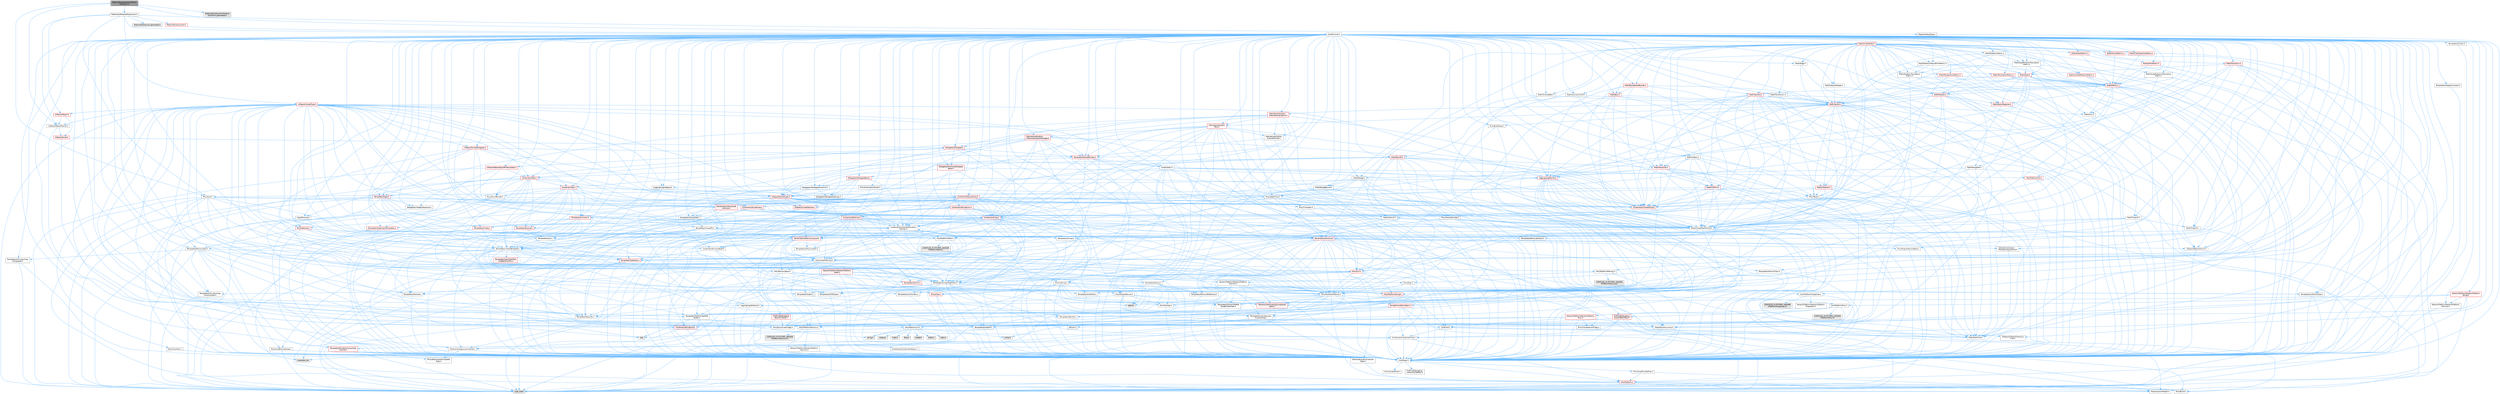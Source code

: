 digraph "MaterialExpressionCollectionTransform.h"
{
 // INTERACTIVE_SVG=YES
 // LATEX_PDF_SIZE
  bgcolor="transparent";
  edge [fontname=Helvetica,fontsize=10,labelfontname=Helvetica,labelfontsize=10];
  node [fontname=Helvetica,fontsize=10,shape=box,height=0.2,width=0.4];
  Node1 [id="Node000001",label="MaterialExpressionCollection\lTransform.h",height=0.2,width=0.4,color="gray40", fillcolor="grey60", style="filled", fontcolor="black",tooltip=" "];
  Node1 -> Node2 [id="edge1_Node000001_Node000002",color="steelblue1",style="solid",tooltip=" "];
  Node2 [id="Node000002",label="CoreMinimal.h",height=0.2,width=0.4,color="grey40", fillcolor="white", style="filled",URL="$d7/d67/CoreMinimal_8h.html",tooltip=" "];
  Node2 -> Node3 [id="edge2_Node000002_Node000003",color="steelblue1",style="solid",tooltip=" "];
  Node3 [id="Node000003",label="CoreTypes.h",height=0.2,width=0.4,color="grey40", fillcolor="white", style="filled",URL="$dc/dec/CoreTypes_8h.html",tooltip=" "];
  Node3 -> Node4 [id="edge3_Node000003_Node000004",color="steelblue1",style="solid",tooltip=" "];
  Node4 [id="Node000004",label="HAL/Platform.h",height=0.2,width=0.4,color="red", fillcolor="#FFF0F0", style="filled",URL="$d9/dd0/Platform_8h.html",tooltip=" "];
  Node4 -> Node5 [id="edge4_Node000004_Node000005",color="steelblue1",style="solid",tooltip=" "];
  Node5 [id="Node000005",label="Misc/Build.h",height=0.2,width=0.4,color="grey40", fillcolor="white", style="filled",URL="$d3/dbb/Build_8h.html",tooltip=" "];
  Node4 -> Node7 [id="edge5_Node000004_Node000007",color="steelblue1",style="solid",tooltip=" "];
  Node7 [id="Node000007",label="type_traits",height=0.2,width=0.4,color="grey60", fillcolor="#E0E0E0", style="filled",tooltip=" "];
  Node4 -> Node8 [id="edge6_Node000004_Node000008",color="steelblue1",style="solid",tooltip=" "];
  Node8 [id="Node000008",label="PreprocessorHelpers.h",height=0.2,width=0.4,color="grey40", fillcolor="white", style="filled",URL="$db/ddb/PreprocessorHelpers_8h.html",tooltip=" "];
  Node3 -> Node14 [id="edge7_Node000003_Node000014",color="steelblue1",style="solid",tooltip=" "];
  Node14 [id="Node000014",label="ProfilingDebugging\l/UMemoryDefines.h",height=0.2,width=0.4,color="grey40", fillcolor="white", style="filled",URL="$d2/da2/UMemoryDefines_8h.html",tooltip=" "];
  Node3 -> Node15 [id="edge8_Node000003_Node000015",color="steelblue1",style="solid",tooltip=" "];
  Node15 [id="Node000015",label="Misc/CoreMiscDefines.h",height=0.2,width=0.4,color="grey40", fillcolor="white", style="filled",URL="$da/d38/CoreMiscDefines_8h.html",tooltip=" "];
  Node15 -> Node4 [id="edge9_Node000015_Node000004",color="steelblue1",style="solid",tooltip=" "];
  Node15 -> Node8 [id="edge10_Node000015_Node000008",color="steelblue1",style="solid",tooltip=" "];
  Node3 -> Node16 [id="edge11_Node000003_Node000016",color="steelblue1",style="solid",tooltip=" "];
  Node16 [id="Node000016",label="Misc/CoreDefines.h",height=0.2,width=0.4,color="grey40", fillcolor="white", style="filled",URL="$d3/dd2/CoreDefines_8h.html",tooltip=" "];
  Node2 -> Node17 [id="edge12_Node000002_Node000017",color="steelblue1",style="solid",tooltip=" "];
  Node17 [id="Node000017",label="CoreFwd.h",height=0.2,width=0.4,color="grey40", fillcolor="white", style="filled",URL="$d1/d1e/CoreFwd_8h.html",tooltip=" "];
  Node17 -> Node3 [id="edge13_Node000017_Node000003",color="steelblue1",style="solid",tooltip=" "];
  Node17 -> Node18 [id="edge14_Node000017_Node000018",color="steelblue1",style="solid",tooltip=" "];
  Node18 [id="Node000018",label="Containers/ContainersFwd.h",height=0.2,width=0.4,color="grey40", fillcolor="white", style="filled",URL="$d4/d0a/ContainersFwd_8h.html",tooltip=" "];
  Node18 -> Node4 [id="edge15_Node000018_Node000004",color="steelblue1",style="solid",tooltip=" "];
  Node18 -> Node3 [id="edge16_Node000018_Node000003",color="steelblue1",style="solid",tooltip=" "];
  Node18 -> Node19 [id="edge17_Node000018_Node000019",color="steelblue1",style="solid",tooltip=" "];
  Node19 [id="Node000019",label="Traits/IsContiguousContainer.h",height=0.2,width=0.4,color="grey40", fillcolor="white", style="filled",URL="$d5/d3c/IsContiguousContainer_8h.html",tooltip=" "];
  Node19 -> Node3 [id="edge18_Node000019_Node000003",color="steelblue1",style="solid",tooltip=" "];
  Node19 -> Node20 [id="edge19_Node000019_Node000020",color="steelblue1",style="solid",tooltip=" "];
  Node20 [id="Node000020",label="Misc/StaticAssertComplete\lType.h",height=0.2,width=0.4,color="grey40", fillcolor="white", style="filled",URL="$d5/d4e/StaticAssertCompleteType_8h.html",tooltip=" "];
  Node19 -> Node21 [id="edge20_Node000019_Node000021",color="steelblue1",style="solid",tooltip=" "];
  Node21 [id="Node000021",label="initializer_list",height=0.2,width=0.4,color="grey60", fillcolor="#E0E0E0", style="filled",tooltip=" "];
  Node17 -> Node22 [id="edge21_Node000017_Node000022",color="steelblue1",style="solid",tooltip=" "];
  Node22 [id="Node000022",label="Math/MathFwd.h",height=0.2,width=0.4,color="grey40", fillcolor="white", style="filled",URL="$d2/d10/MathFwd_8h.html",tooltip=" "];
  Node22 -> Node4 [id="edge22_Node000022_Node000004",color="steelblue1",style="solid",tooltip=" "];
  Node17 -> Node23 [id="edge23_Node000017_Node000023",color="steelblue1",style="solid",tooltip=" "];
  Node23 [id="Node000023",label="UObject/UObjectHierarchy\lFwd.h",height=0.2,width=0.4,color="grey40", fillcolor="white", style="filled",URL="$d3/d13/UObjectHierarchyFwd_8h.html",tooltip=" "];
  Node2 -> Node23 [id="edge24_Node000002_Node000023",color="steelblue1",style="solid",tooltip=" "];
  Node2 -> Node18 [id="edge25_Node000002_Node000018",color="steelblue1",style="solid",tooltip=" "];
  Node2 -> Node24 [id="edge26_Node000002_Node000024",color="steelblue1",style="solid",tooltip=" "];
  Node24 [id="Node000024",label="Misc/VarArgs.h",height=0.2,width=0.4,color="grey40", fillcolor="white", style="filled",URL="$d5/d6f/VarArgs_8h.html",tooltip=" "];
  Node24 -> Node3 [id="edge27_Node000024_Node000003",color="steelblue1",style="solid",tooltip=" "];
  Node2 -> Node25 [id="edge28_Node000002_Node000025",color="steelblue1",style="solid",tooltip=" "];
  Node25 [id="Node000025",label="Logging/LogVerbosity.h",height=0.2,width=0.4,color="grey40", fillcolor="white", style="filled",URL="$d2/d8f/LogVerbosity_8h.html",tooltip=" "];
  Node25 -> Node3 [id="edge29_Node000025_Node000003",color="steelblue1",style="solid",tooltip=" "];
  Node2 -> Node26 [id="edge30_Node000002_Node000026",color="steelblue1",style="solid",tooltip=" "];
  Node26 [id="Node000026",label="Misc/OutputDevice.h",height=0.2,width=0.4,color="grey40", fillcolor="white", style="filled",URL="$d7/d32/OutputDevice_8h.html",tooltip=" "];
  Node26 -> Node17 [id="edge31_Node000026_Node000017",color="steelblue1",style="solid",tooltip=" "];
  Node26 -> Node3 [id="edge32_Node000026_Node000003",color="steelblue1",style="solid",tooltip=" "];
  Node26 -> Node25 [id="edge33_Node000026_Node000025",color="steelblue1",style="solid",tooltip=" "];
  Node26 -> Node24 [id="edge34_Node000026_Node000024",color="steelblue1",style="solid",tooltip=" "];
  Node26 -> Node27 [id="edge35_Node000026_Node000027",color="steelblue1",style="solid",tooltip=" "];
  Node27 [id="Node000027",label="Templates/IsArrayOrRefOf\lTypeByPredicate.h",height=0.2,width=0.4,color="grey40", fillcolor="white", style="filled",URL="$d6/da1/IsArrayOrRefOfTypeByPredicate_8h.html",tooltip=" "];
  Node27 -> Node3 [id="edge36_Node000027_Node000003",color="steelblue1",style="solid",tooltip=" "];
  Node26 -> Node28 [id="edge37_Node000026_Node000028",color="steelblue1",style="solid",tooltip=" "];
  Node28 [id="Node000028",label="Templates/IsValidVariadic\lFunctionArg.h",height=0.2,width=0.4,color="grey40", fillcolor="white", style="filled",URL="$d0/dc8/IsValidVariadicFunctionArg_8h.html",tooltip=" "];
  Node28 -> Node3 [id="edge38_Node000028_Node000003",color="steelblue1",style="solid",tooltip=" "];
  Node28 -> Node29 [id="edge39_Node000028_Node000029",color="steelblue1",style="solid",tooltip=" "];
  Node29 [id="Node000029",label="IsEnum.h",height=0.2,width=0.4,color="grey40", fillcolor="white", style="filled",URL="$d4/de5/IsEnum_8h.html",tooltip=" "];
  Node28 -> Node7 [id="edge40_Node000028_Node000007",color="steelblue1",style="solid",tooltip=" "];
  Node26 -> Node30 [id="edge41_Node000026_Node000030",color="steelblue1",style="solid",tooltip=" "];
  Node30 [id="Node000030",label="Traits/IsCharEncodingCompatible\lWith.h",height=0.2,width=0.4,color="red", fillcolor="#FFF0F0", style="filled",URL="$df/dd1/IsCharEncodingCompatibleWith_8h.html",tooltip=" "];
  Node30 -> Node7 [id="edge42_Node000030_Node000007",color="steelblue1",style="solid",tooltip=" "];
  Node2 -> Node32 [id="edge43_Node000002_Node000032",color="steelblue1",style="solid",tooltip=" "];
  Node32 [id="Node000032",label="HAL/PlatformCrt.h",height=0.2,width=0.4,color="grey40", fillcolor="white", style="filled",URL="$d8/d75/PlatformCrt_8h.html",tooltip=" "];
  Node32 -> Node33 [id="edge44_Node000032_Node000033",color="steelblue1",style="solid",tooltip=" "];
  Node33 [id="Node000033",label="new",height=0.2,width=0.4,color="grey60", fillcolor="#E0E0E0", style="filled",tooltip=" "];
  Node32 -> Node34 [id="edge45_Node000032_Node000034",color="steelblue1",style="solid",tooltip=" "];
  Node34 [id="Node000034",label="wchar.h",height=0.2,width=0.4,color="grey60", fillcolor="#E0E0E0", style="filled",tooltip=" "];
  Node32 -> Node35 [id="edge46_Node000032_Node000035",color="steelblue1",style="solid",tooltip=" "];
  Node35 [id="Node000035",label="stddef.h",height=0.2,width=0.4,color="grey60", fillcolor="#E0E0E0", style="filled",tooltip=" "];
  Node32 -> Node36 [id="edge47_Node000032_Node000036",color="steelblue1",style="solid",tooltip=" "];
  Node36 [id="Node000036",label="stdlib.h",height=0.2,width=0.4,color="grey60", fillcolor="#E0E0E0", style="filled",tooltip=" "];
  Node32 -> Node37 [id="edge48_Node000032_Node000037",color="steelblue1",style="solid",tooltip=" "];
  Node37 [id="Node000037",label="stdio.h",height=0.2,width=0.4,color="grey60", fillcolor="#E0E0E0", style="filled",tooltip=" "];
  Node32 -> Node38 [id="edge49_Node000032_Node000038",color="steelblue1",style="solid",tooltip=" "];
  Node38 [id="Node000038",label="stdarg.h",height=0.2,width=0.4,color="grey60", fillcolor="#E0E0E0", style="filled",tooltip=" "];
  Node32 -> Node39 [id="edge50_Node000032_Node000039",color="steelblue1",style="solid",tooltip=" "];
  Node39 [id="Node000039",label="math.h",height=0.2,width=0.4,color="grey60", fillcolor="#E0E0E0", style="filled",tooltip=" "];
  Node32 -> Node40 [id="edge51_Node000032_Node000040",color="steelblue1",style="solid",tooltip=" "];
  Node40 [id="Node000040",label="float.h",height=0.2,width=0.4,color="grey60", fillcolor="#E0E0E0", style="filled",tooltip=" "];
  Node32 -> Node41 [id="edge52_Node000032_Node000041",color="steelblue1",style="solid",tooltip=" "];
  Node41 [id="Node000041",label="string.h",height=0.2,width=0.4,color="grey60", fillcolor="#E0E0E0", style="filled",tooltip=" "];
  Node2 -> Node42 [id="edge53_Node000002_Node000042",color="steelblue1",style="solid",tooltip=" "];
  Node42 [id="Node000042",label="HAL/PlatformMisc.h",height=0.2,width=0.4,color="grey40", fillcolor="white", style="filled",URL="$d0/df5/PlatformMisc_8h.html",tooltip=" "];
  Node42 -> Node3 [id="edge54_Node000042_Node000003",color="steelblue1",style="solid",tooltip=" "];
  Node42 -> Node43 [id="edge55_Node000042_Node000043",color="steelblue1",style="solid",tooltip=" "];
  Node43 [id="Node000043",label="GenericPlatform/GenericPlatform\lMisc.h",height=0.2,width=0.4,color="red", fillcolor="#FFF0F0", style="filled",URL="$db/d9a/GenericPlatformMisc_8h.html",tooltip=" "];
  Node43 -> Node44 [id="edge56_Node000043_Node000044",color="steelblue1",style="solid",tooltip=" "];
  Node44 [id="Node000044",label="Containers/StringFwd.h",height=0.2,width=0.4,color="red", fillcolor="#FFF0F0", style="filled",URL="$df/d37/StringFwd_8h.html",tooltip=" "];
  Node44 -> Node3 [id="edge57_Node000044_Node000003",color="steelblue1",style="solid",tooltip=" "];
  Node44 -> Node19 [id="edge58_Node000044_Node000019",color="steelblue1",style="solid",tooltip=" "];
  Node43 -> Node17 [id="edge59_Node000043_Node000017",color="steelblue1",style="solid",tooltip=" "];
  Node43 -> Node3 [id="edge60_Node000043_Node000003",color="steelblue1",style="solid",tooltip=" "];
  Node43 -> Node32 [id="edge61_Node000043_Node000032",color="steelblue1",style="solid",tooltip=" "];
  Node43 -> Node47 [id="edge62_Node000043_Node000047",color="steelblue1",style="solid",tooltip=" "];
  Node47 [id="Node000047",label="Math/NumericLimits.h",height=0.2,width=0.4,color="grey40", fillcolor="white", style="filled",URL="$df/d1b/NumericLimits_8h.html",tooltip=" "];
  Node47 -> Node3 [id="edge63_Node000047_Node000003",color="steelblue1",style="solid",tooltip=" "];
  Node43 -> Node48 [id="edge64_Node000043_Node000048",color="steelblue1",style="solid",tooltip=" "];
  Node48 [id="Node000048",label="Misc/CompressionFlags.h",height=0.2,width=0.4,color="grey40", fillcolor="white", style="filled",URL="$d9/d76/CompressionFlags_8h.html",tooltip=" "];
  Node43 -> Node49 [id="edge65_Node000043_Node000049",color="steelblue1",style="solid",tooltip=" "];
  Node49 [id="Node000049",label="Misc/EnumClassFlags.h",height=0.2,width=0.4,color="grey40", fillcolor="white", style="filled",URL="$d8/de7/EnumClassFlags_8h.html",tooltip=" "];
  Node42 -> Node52 [id="edge66_Node000042_Node000052",color="steelblue1",style="solid",tooltip=" "];
  Node52 [id="Node000052",label="COMPILED_PLATFORM_HEADER\l(PlatformMisc.h)",height=0.2,width=0.4,color="grey60", fillcolor="#E0E0E0", style="filled",tooltip=" "];
  Node42 -> Node53 [id="edge67_Node000042_Node000053",color="steelblue1",style="solid",tooltip=" "];
  Node53 [id="Node000053",label="ProfilingDebugging\l/CpuProfilerTrace.h",height=0.2,width=0.4,color="red", fillcolor="#FFF0F0", style="filled",URL="$da/dcb/CpuProfilerTrace_8h.html",tooltip=" "];
  Node53 -> Node3 [id="edge68_Node000053_Node000003",color="steelblue1",style="solid",tooltip=" "];
  Node53 -> Node18 [id="edge69_Node000053_Node000018",color="steelblue1",style="solid",tooltip=" "];
  Node53 -> Node54 [id="edge70_Node000053_Node000054",color="steelblue1",style="solid",tooltip=" "];
  Node54 [id="Node000054",label="HAL/PlatformAtomics.h",height=0.2,width=0.4,color="grey40", fillcolor="white", style="filled",URL="$d3/d36/PlatformAtomics_8h.html",tooltip=" "];
  Node54 -> Node3 [id="edge71_Node000054_Node000003",color="steelblue1",style="solid",tooltip=" "];
  Node54 -> Node55 [id="edge72_Node000054_Node000055",color="steelblue1",style="solid",tooltip=" "];
  Node55 [id="Node000055",label="GenericPlatform/GenericPlatform\lAtomics.h",height=0.2,width=0.4,color="grey40", fillcolor="white", style="filled",URL="$da/d72/GenericPlatformAtomics_8h.html",tooltip=" "];
  Node55 -> Node3 [id="edge73_Node000055_Node000003",color="steelblue1",style="solid",tooltip=" "];
  Node54 -> Node56 [id="edge74_Node000054_Node000056",color="steelblue1",style="solid",tooltip=" "];
  Node56 [id="Node000056",label="COMPILED_PLATFORM_HEADER\l(PlatformAtomics.h)",height=0.2,width=0.4,color="grey60", fillcolor="#E0E0E0", style="filled",tooltip=" "];
  Node53 -> Node8 [id="edge75_Node000053_Node000008",color="steelblue1",style="solid",tooltip=" "];
  Node53 -> Node5 [id="edge76_Node000053_Node000005",color="steelblue1",style="solid",tooltip=" "];
  Node2 -> Node61 [id="edge77_Node000002_Node000061",color="steelblue1",style="solid",tooltip=" "];
  Node61 [id="Node000061",label="Misc/AssertionMacros.h",height=0.2,width=0.4,color="grey40", fillcolor="white", style="filled",URL="$d0/dfa/AssertionMacros_8h.html",tooltip=" "];
  Node61 -> Node3 [id="edge78_Node000061_Node000003",color="steelblue1",style="solid",tooltip=" "];
  Node61 -> Node4 [id="edge79_Node000061_Node000004",color="steelblue1",style="solid",tooltip=" "];
  Node61 -> Node42 [id="edge80_Node000061_Node000042",color="steelblue1",style="solid",tooltip=" "];
  Node61 -> Node8 [id="edge81_Node000061_Node000008",color="steelblue1",style="solid",tooltip=" "];
  Node61 -> Node62 [id="edge82_Node000061_Node000062",color="steelblue1",style="solid",tooltip=" "];
  Node62 [id="Node000062",label="Templates/EnableIf.h",height=0.2,width=0.4,color="grey40", fillcolor="white", style="filled",URL="$d7/d60/EnableIf_8h.html",tooltip=" "];
  Node62 -> Node3 [id="edge83_Node000062_Node000003",color="steelblue1",style="solid",tooltip=" "];
  Node61 -> Node27 [id="edge84_Node000061_Node000027",color="steelblue1",style="solid",tooltip=" "];
  Node61 -> Node28 [id="edge85_Node000061_Node000028",color="steelblue1",style="solid",tooltip=" "];
  Node61 -> Node30 [id="edge86_Node000061_Node000030",color="steelblue1",style="solid",tooltip=" "];
  Node61 -> Node24 [id="edge87_Node000061_Node000024",color="steelblue1",style="solid",tooltip=" "];
  Node61 -> Node63 [id="edge88_Node000061_Node000063",color="steelblue1",style="solid",tooltip=" "];
  Node63 [id="Node000063",label="String/FormatStringSan.h",height=0.2,width=0.4,color="red", fillcolor="#FFF0F0", style="filled",URL="$d3/d8b/FormatStringSan_8h.html",tooltip=" "];
  Node63 -> Node7 [id="edge89_Node000063_Node000007",color="steelblue1",style="solid",tooltip=" "];
  Node63 -> Node3 [id="edge90_Node000063_Node000003",color="steelblue1",style="solid",tooltip=" "];
  Node63 -> Node64 [id="edge91_Node000063_Node000064",color="steelblue1",style="solid",tooltip=" "];
  Node64 [id="Node000064",label="Templates/Requires.h",height=0.2,width=0.4,color="grey40", fillcolor="white", style="filled",URL="$dc/d96/Requires_8h.html",tooltip=" "];
  Node64 -> Node62 [id="edge92_Node000064_Node000062",color="steelblue1",style="solid",tooltip=" "];
  Node64 -> Node7 [id="edge93_Node000064_Node000007",color="steelblue1",style="solid",tooltip=" "];
  Node63 -> Node65 [id="edge94_Node000063_Node000065",color="steelblue1",style="solid",tooltip=" "];
  Node65 [id="Node000065",label="Templates/Identity.h",height=0.2,width=0.4,color="grey40", fillcolor="white", style="filled",URL="$d0/dd5/Identity_8h.html",tooltip=" "];
  Node63 -> Node28 [id="edge95_Node000063_Node000028",color="steelblue1",style="solid",tooltip=" "];
  Node63 -> Node18 [id="edge96_Node000063_Node000018",color="steelblue1",style="solid",tooltip=" "];
  Node61 -> Node69 [id="edge97_Node000061_Node000069",color="steelblue1",style="solid",tooltip=" "];
  Node69 [id="Node000069",label="atomic",height=0.2,width=0.4,color="grey60", fillcolor="#E0E0E0", style="filled",tooltip=" "];
  Node2 -> Node70 [id="edge98_Node000002_Node000070",color="steelblue1",style="solid",tooltip=" "];
  Node70 [id="Node000070",label="Templates/IsPointer.h",height=0.2,width=0.4,color="grey40", fillcolor="white", style="filled",URL="$d7/d05/IsPointer_8h.html",tooltip=" "];
  Node70 -> Node3 [id="edge99_Node000070_Node000003",color="steelblue1",style="solid",tooltip=" "];
  Node2 -> Node71 [id="edge100_Node000002_Node000071",color="steelblue1",style="solid",tooltip=" "];
  Node71 [id="Node000071",label="HAL/PlatformMemory.h",height=0.2,width=0.4,color="grey40", fillcolor="white", style="filled",URL="$de/d68/PlatformMemory_8h.html",tooltip=" "];
  Node71 -> Node3 [id="edge101_Node000071_Node000003",color="steelblue1",style="solid",tooltip=" "];
  Node71 -> Node72 [id="edge102_Node000071_Node000072",color="steelblue1",style="solid",tooltip=" "];
  Node72 [id="Node000072",label="GenericPlatform/GenericPlatform\lMemory.h",height=0.2,width=0.4,color="grey40", fillcolor="white", style="filled",URL="$dd/d22/GenericPlatformMemory_8h.html",tooltip=" "];
  Node72 -> Node17 [id="edge103_Node000072_Node000017",color="steelblue1",style="solid",tooltip=" "];
  Node72 -> Node3 [id="edge104_Node000072_Node000003",color="steelblue1",style="solid",tooltip=" "];
  Node72 -> Node73 [id="edge105_Node000072_Node000073",color="steelblue1",style="solid",tooltip=" "];
  Node73 [id="Node000073",label="HAL/PlatformString.h",height=0.2,width=0.4,color="red", fillcolor="#FFF0F0", style="filled",URL="$db/db5/PlatformString_8h.html",tooltip=" "];
  Node73 -> Node3 [id="edge106_Node000073_Node000003",color="steelblue1",style="solid",tooltip=" "];
  Node72 -> Node41 [id="edge107_Node000072_Node000041",color="steelblue1",style="solid",tooltip=" "];
  Node72 -> Node34 [id="edge108_Node000072_Node000034",color="steelblue1",style="solid",tooltip=" "];
  Node71 -> Node75 [id="edge109_Node000071_Node000075",color="steelblue1",style="solid",tooltip=" "];
  Node75 [id="Node000075",label="COMPILED_PLATFORM_HEADER\l(PlatformMemory.h)",height=0.2,width=0.4,color="grey60", fillcolor="#E0E0E0", style="filled",tooltip=" "];
  Node2 -> Node54 [id="edge110_Node000002_Node000054",color="steelblue1",style="solid",tooltip=" "];
  Node2 -> Node76 [id="edge111_Node000002_Node000076",color="steelblue1",style="solid",tooltip=" "];
  Node76 [id="Node000076",label="Misc/Exec.h",height=0.2,width=0.4,color="grey40", fillcolor="white", style="filled",URL="$de/ddb/Exec_8h.html",tooltip=" "];
  Node76 -> Node3 [id="edge112_Node000076_Node000003",color="steelblue1",style="solid",tooltip=" "];
  Node76 -> Node61 [id="edge113_Node000076_Node000061",color="steelblue1",style="solid",tooltip=" "];
  Node2 -> Node77 [id="edge114_Node000002_Node000077",color="steelblue1",style="solid",tooltip=" "];
  Node77 [id="Node000077",label="HAL/MemoryBase.h",height=0.2,width=0.4,color="grey40", fillcolor="white", style="filled",URL="$d6/d9f/MemoryBase_8h.html",tooltip=" "];
  Node77 -> Node3 [id="edge115_Node000077_Node000003",color="steelblue1",style="solid",tooltip=" "];
  Node77 -> Node54 [id="edge116_Node000077_Node000054",color="steelblue1",style="solid",tooltip=" "];
  Node77 -> Node32 [id="edge117_Node000077_Node000032",color="steelblue1",style="solid",tooltip=" "];
  Node77 -> Node76 [id="edge118_Node000077_Node000076",color="steelblue1",style="solid",tooltip=" "];
  Node77 -> Node26 [id="edge119_Node000077_Node000026",color="steelblue1",style="solid",tooltip=" "];
  Node77 -> Node78 [id="edge120_Node000077_Node000078",color="steelblue1",style="solid",tooltip=" "];
  Node78 [id="Node000078",label="Templates/Atomic.h",height=0.2,width=0.4,color="red", fillcolor="#FFF0F0", style="filled",URL="$d3/d91/Atomic_8h.html",tooltip=" "];
  Node78 -> Node69 [id="edge121_Node000078_Node000069",color="steelblue1",style="solid",tooltip=" "];
  Node2 -> Node87 [id="edge122_Node000002_Node000087",color="steelblue1",style="solid",tooltip=" "];
  Node87 [id="Node000087",label="HAL/UnrealMemory.h",height=0.2,width=0.4,color="grey40", fillcolor="white", style="filled",URL="$d9/d96/UnrealMemory_8h.html",tooltip=" "];
  Node87 -> Node3 [id="edge123_Node000087_Node000003",color="steelblue1",style="solid",tooltip=" "];
  Node87 -> Node72 [id="edge124_Node000087_Node000072",color="steelblue1",style="solid",tooltip=" "];
  Node87 -> Node77 [id="edge125_Node000087_Node000077",color="steelblue1",style="solid",tooltip=" "];
  Node87 -> Node71 [id="edge126_Node000087_Node000071",color="steelblue1",style="solid",tooltip=" "];
  Node87 -> Node88 [id="edge127_Node000087_Node000088",color="steelblue1",style="solid",tooltip=" "];
  Node88 [id="Node000088",label="ProfilingDebugging\l/MemoryTrace.h",height=0.2,width=0.4,color="red", fillcolor="#FFF0F0", style="filled",URL="$da/dd7/MemoryTrace_8h.html",tooltip=" "];
  Node88 -> Node4 [id="edge128_Node000088_Node000004",color="steelblue1",style="solid",tooltip=" "];
  Node88 -> Node49 [id="edge129_Node000088_Node000049",color="steelblue1",style="solid",tooltip=" "];
  Node87 -> Node70 [id="edge130_Node000087_Node000070",color="steelblue1",style="solid",tooltip=" "];
  Node2 -> Node89 [id="edge131_Node000002_Node000089",color="steelblue1",style="solid",tooltip=" "];
  Node89 [id="Node000089",label="Templates/IsArithmetic.h",height=0.2,width=0.4,color="grey40", fillcolor="white", style="filled",URL="$d2/d5d/IsArithmetic_8h.html",tooltip=" "];
  Node89 -> Node3 [id="edge132_Node000089_Node000003",color="steelblue1",style="solid",tooltip=" "];
  Node2 -> Node83 [id="edge133_Node000002_Node000083",color="steelblue1",style="solid",tooltip=" "];
  Node83 [id="Node000083",label="Templates/AndOrNot.h",height=0.2,width=0.4,color="grey40", fillcolor="white", style="filled",URL="$db/d0a/AndOrNot_8h.html",tooltip=" "];
  Node83 -> Node3 [id="edge134_Node000083_Node000003",color="steelblue1",style="solid",tooltip=" "];
  Node2 -> Node90 [id="edge135_Node000002_Node000090",color="steelblue1",style="solid",tooltip=" "];
  Node90 [id="Node000090",label="Templates/IsPODType.h",height=0.2,width=0.4,color="grey40", fillcolor="white", style="filled",URL="$d7/db1/IsPODType_8h.html",tooltip=" "];
  Node90 -> Node3 [id="edge136_Node000090_Node000003",color="steelblue1",style="solid",tooltip=" "];
  Node2 -> Node91 [id="edge137_Node000002_Node000091",color="steelblue1",style="solid",tooltip=" "];
  Node91 [id="Node000091",label="Templates/IsUECoreType.h",height=0.2,width=0.4,color="grey40", fillcolor="white", style="filled",URL="$d1/db8/IsUECoreType_8h.html",tooltip=" "];
  Node91 -> Node3 [id="edge138_Node000091_Node000003",color="steelblue1",style="solid",tooltip=" "];
  Node91 -> Node7 [id="edge139_Node000091_Node000007",color="steelblue1",style="solid",tooltip=" "];
  Node2 -> Node84 [id="edge140_Node000002_Node000084",color="steelblue1",style="solid",tooltip=" "];
  Node84 [id="Node000084",label="Templates/IsTriviallyCopy\lConstructible.h",height=0.2,width=0.4,color="grey40", fillcolor="white", style="filled",URL="$d3/d78/IsTriviallyCopyConstructible_8h.html",tooltip=" "];
  Node84 -> Node3 [id="edge141_Node000084_Node000003",color="steelblue1",style="solid",tooltip=" "];
  Node84 -> Node7 [id="edge142_Node000084_Node000007",color="steelblue1",style="solid",tooltip=" "];
  Node2 -> Node92 [id="edge143_Node000002_Node000092",color="steelblue1",style="solid",tooltip=" "];
  Node92 [id="Node000092",label="Templates/UnrealTypeTraits.h",height=0.2,width=0.4,color="grey40", fillcolor="white", style="filled",URL="$d2/d2d/UnrealTypeTraits_8h.html",tooltip=" "];
  Node92 -> Node3 [id="edge144_Node000092_Node000003",color="steelblue1",style="solid",tooltip=" "];
  Node92 -> Node70 [id="edge145_Node000092_Node000070",color="steelblue1",style="solid",tooltip=" "];
  Node92 -> Node61 [id="edge146_Node000092_Node000061",color="steelblue1",style="solid",tooltip=" "];
  Node92 -> Node83 [id="edge147_Node000092_Node000083",color="steelblue1",style="solid",tooltip=" "];
  Node92 -> Node62 [id="edge148_Node000092_Node000062",color="steelblue1",style="solid",tooltip=" "];
  Node92 -> Node89 [id="edge149_Node000092_Node000089",color="steelblue1",style="solid",tooltip=" "];
  Node92 -> Node29 [id="edge150_Node000092_Node000029",color="steelblue1",style="solid",tooltip=" "];
  Node92 -> Node93 [id="edge151_Node000092_Node000093",color="steelblue1",style="solid",tooltip=" "];
  Node93 [id="Node000093",label="Templates/Models.h",height=0.2,width=0.4,color="grey40", fillcolor="white", style="filled",URL="$d3/d0c/Models_8h.html",tooltip=" "];
  Node93 -> Node65 [id="edge152_Node000093_Node000065",color="steelblue1",style="solid",tooltip=" "];
  Node92 -> Node90 [id="edge153_Node000092_Node000090",color="steelblue1",style="solid",tooltip=" "];
  Node92 -> Node91 [id="edge154_Node000092_Node000091",color="steelblue1",style="solid",tooltip=" "];
  Node92 -> Node84 [id="edge155_Node000092_Node000084",color="steelblue1",style="solid",tooltip=" "];
  Node2 -> Node62 [id="edge156_Node000002_Node000062",color="steelblue1",style="solid",tooltip=" "];
  Node2 -> Node94 [id="edge157_Node000002_Node000094",color="steelblue1",style="solid",tooltip=" "];
  Node94 [id="Node000094",label="Templates/RemoveReference.h",height=0.2,width=0.4,color="grey40", fillcolor="white", style="filled",URL="$da/dbe/RemoveReference_8h.html",tooltip=" "];
  Node94 -> Node3 [id="edge158_Node000094_Node000003",color="steelblue1",style="solid",tooltip=" "];
  Node2 -> Node95 [id="edge159_Node000002_Node000095",color="steelblue1",style="solid",tooltip=" "];
  Node95 [id="Node000095",label="Templates/IntegralConstant.h",height=0.2,width=0.4,color="grey40", fillcolor="white", style="filled",URL="$db/d1b/IntegralConstant_8h.html",tooltip=" "];
  Node95 -> Node3 [id="edge160_Node000095_Node000003",color="steelblue1",style="solid",tooltip=" "];
  Node2 -> Node96 [id="edge161_Node000002_Node000096",color="steelblue1",style="solid",tooltip=" "];
  Node96 [id="Node000096",label="Templates/IsClass.h",height=0.2,width=0.4,color="grey40", fillcolor="white", style="filled",URL="$db/dcb/IsClass_8h.html",tooltip=" "];
  Node96 -> Node3 [id="edge162_Node000096_Node000003",color="steelblue1",style="solid",tooltip=" "];
  Node2 -> Node97 [id="edge163_Node000002_Node000097",color="steelblue1",style="solid",tooltip=" "];
  Node97 [id="Node000097",label="Templates/TypeCompatible\lBytes.h",height=0.2,width=0.4,color="grey40", fillcolor="white", style="filled",URL="$df/d0a/TypeCompatibleBytes_8h.html",tooltip=" "];
  Node97 -> Node3 [id="edge164_Node000097_Node000003",color="steelblue1",style="solid",tooltip=" "];
  Node97 -> Node41 [id="edge165_Node000097_Node000041",color="steelblue1",style="solid",tooltip=" "];
  Node97 -> Node33 [id="edge166_Node000097_Node000033",color="steelblue1",style="solid",tooltip=" "];
  Node97 -> Node7 [id="edge167_Node000097_Node000007",color="steelblue1",style="solid",tooltip=" "];
  Node2 -> Node19 [id="edge168_Node000002_Node000019",color="steelblue1",style="solid",tooltip=" "];
  Node2 -> Node98 [id="edge169_Node000002_Node000098",color="steelblue1",style="solid",tooltip=" "];
  Node98 [id="Node000098",label="Templates/UnrealTemplate.h",height=0.2,width=0.4,color="grey40", fillcolor="white", style="filled",URL="$d4/d24/UnrealTemplate_8h.html",tooltip=" "];
  Node98 -> Node3 [id="edge170_Node000098_Node000003",color="steelblue1",style="solid",tooltip=" "];
  Node98 -> Node70 [id="edge171_Node000098_Node000070",color="steelblue1",style="solid",tooltip=" "];
  Node98 -> Node87 [id="edge172_Node000098_Node000087",color="steelblue1",style="solid",tooltip=" "];
  Node98 -> Node99 [id="edge173_Node000098_Node000099",color="steelblue1",style="solid",tooltip=" "];
  Node99 [id="Node000099",label="Templates/CopyQualifiers\lAndRefsFromTo.h",height=0.2,width=0.4,color="red", fillcolor="#FFF0F0", style="filled",URL="$d3/db3/CopyQualifiersAndRefsFromTo_8h.html",tooltip=" "];
  Node98 -> Node92 [id="edge174_Node000098_Node000092",color="steelblue1",style="solid",tooltip=" "];
  Node98 -> Node94 [id="edge175_Node000098_Node000094",color="steelblue1",style="solid",tooltip=" "];
  Node98 -> Node64 [id="edge176_Node000098_Node000064",color="steelblue1",style="solid",tooltip=" "];
  Node98 -> Node97 [id="edge177_Node000098_Node000097",color="steelblue1",style="solid",tooltip=" "];
  Node98 -> Node65 [id="edge178_Node000098_Node000065",color="steelblue1",style="solid",tooltip=" "];
  Node98 -> Node19 [id="edge179_Node000098_Node000019",color="steelblue1",style="solid",tooltip=" "];
  Node98 -> Node101 [id="edge180_Node000098_Node000101",color="steelblue1",style="solid",tooltip=" "];
  Node101 [id="Node000101",label="Traits/UseBitwiseSwap.h",height=0.2,width=0.4,color="grey40", fillcolor="white", style="filled",URL="$db/df3/UseBitwiseSwap_8h.html",tooltip=" "];
  Node101 -> Node3 [id="edge181_Node000101_Node000003",color="steelblue1",style="solid",tooltip=" "];
  Node101 -> Node7 [id="edge182_Node000101_Node000007",color="steelblue1",style="solid",tooltip=" "];
  Node98 -> Node7 [id="edge183_Node000098_Node000007",color="steelblue1",style="solid",tooltip=" "];
  Node2 -> Node47 [id="edge184_Node000002_Node000047",color="steelblue1",style="solid",tooltip=" "];
  Node2 -> Node102 [id="edge185_Node000002_Node000102",color="steelblue1",style="solid",tooltip=" "];
  Node102 [id="Node000102",label="HAL/PlatformMath.h",height=0.2,width=0.4,color="grey40", fillcolor="white", style="filled",URL="$dc/d53/PlatformMath_8h.html",tooltip=" "];
  Node102 -> Node3 [id="edge186_Node000102_Node000003",color="steelblue1",style="solid",tooltip=" "];
  Node102 -> Node103 [id="edge187_Node000102_Node000103",color="steelblue1",style="solid",tooltip=" "];
  Node103 [id="Node000103",label="GenericPlatform/GenericPlatform\lMath.h",height=0.2,width=0.4,color="red", fillcolor="#FFF0F0", style="filled",URL="$d5/d79/GenericPlatformMath_8h.html",tooltip=" "];
  Node103 -> Node3 [id="edge188_Node000103_Node000003",color="steelblue1",style="solid",tooltip=" "];
  Node103 -> Node18 [id="edge189_Node000103_Node000018",color="steelblue1",style="solid",tooltip=" "];
  Node103 -> Node32 [id="edge190_Node000103_Node000032",color="steelblue1",style="solid",tooltip=" "];
  Node103 -> Node83 [id="edge191_Node000103_Node000083",color="steelblue1",style="solid",tooltip=" "];
  Node103 -> Node104 [id="edge192_Node000103_Node000104",color="steelblue1",style="solid",tooltip=" "];
  Node104 [id="Node000104",label="Templates/Decay.h",height=0.2,width=0.4,color="grey40", fillcolor="white", style="filled",URL="$dd/d0f/Decay_8h.html",tooltip=" "];
  Node104 -> Node3 [id="edge193_Node000104_Node000003",color="steelblue1",style="solid",tooltip=" "];
  Node104 -> Node94 [id="edge194_Node000104_Node000094",color="steelblue1",style="solid",tooltip=" "];
  Node104 -> Node7 [id="edge195_Node000104_Node000007",color="steelblue1",style="solid",tooltip=" "];
  Node103 -> Node92 [id="edge196_Node000103_Node000092",color="steelblue1",style="solid",tooltip=" "];
  Node103 -> Node64 [id="edge197_Node000103_Node000064",color="steelblue1",style="solid",tooltip=" "];
  Node103 -> Node97 [id="edge198_Node000103_Node000097",color="steelblue1",style="solid",tooltip=" "];
  Node103 -> Node7 [id="edge199_Node000103_Node000007",color="steelblue1",style="solid",tooltip=" "];
  Node102 -> Node109 [id="edge200_Node000102_Node000109",color="steelblue1",style="solid",tooltip=" "];
  Node109 [id="Node000109",label="COMPILED_PLATFORM_HEADER\l(PlatformMath.h)",height=0.2,width=0.4,color="grey60", fillcolor="#E0E0E0", style="filled",tooltip=" "];
  Node2 -> Node85 [id="edge201_Node000002_Node000085",color="steelblue1",style="solid",tooltip=" "];
  Node85 [id="Node000085",label="Templates/IsTriviallyCopy\lAssignable.h",height=0.2,width=0.4,color="grey40", fillcolor="white", style="filled",URL="$d2/df2/IsTriviallyCopyAssignable_8h.html",tooltip=" "];
  Node85 -> Node3 [id="edge202_Node000085_Node000003",color="steelblue1",style="solid",tooltip=" "];
  Node85 -> Node7 [id="edge203_Node000085_Node000007",color="steelblue1",style="solid",tooltip=" "];
  Node2 -> Node110 [id="edge204_Node000002_Node000110",color="steelblue1",style="solid",tooltip=" "];
  Node110 [id="Node000110",label="Templates/MemoryOps.h",height=0.2,width=0.4,color="grey40", fillcolor="white", style="filled",URL="$db/dea/MemoryOps_8h.html",tooltip=" "];
  Node110 -> Node3 [id="edge205_Node000110_Node000003",color="steelblue1",style="solid",tooltip=" "];
  Node110 -> Node87 [id="edge206_Node000110_Node000087",color="steelblue1",style="solid",tooltip=" "];
  Node110 -> Node85 [id="edge207_Node000110_Node000085",color="steelblue1",style="solid",tooltip=" "];
  Node110 -> Node84 [id="edge208_Node000110_Node000084",color="steelblue1",style="solid",tooltip=" "];
  Node110 -> Node64 [id="edge209_Node000110_Node000064",color="steelblue1",style="solid",tooltip=" "];
  Node110 -> Node92 [id="edge210_Node000110_Node000092",color="steelblue1",style="solid",tooltip=" "];
  Node110 -> Node101 [id="edge211_Node000110_Node000101",color="steelblue1",style="solid",tooltip=" "];
  Node110 -> Node33 [id="edge212_Node000110_Node000033",color="steelblue1",style="solid",tooltip=" "];
  Node110 -> Node7 [id="edge213_Node000110_Node000007",color="steelblue1",style="solid",tooltip=" "];
  Node2 -> Node111 [id="edge214_Node000002_Node000111",color="steelblue1",style="solid",tooltip=" "];
  Node111 [id="Node000111",label="Containers/ContainerAllocation\lPolicies.h",height=0.2,width=0.4,color="grey40", fillcolor="white", style="filled",URL="$d7/dff/ContainerAllocationPolicies_8h.html",tooltip=" "];
  Node111 -> Node3 [id="edge215_Node000111_Node000003",color="steelblue1",style="solid",tooltip=" "];
  Node111 -> Node112 [id="edge216_Node000111_Node000112",color="steelblue1",style="solid",tooltip=" "];
  Node112 [id="Node000112",label="Containers/ContainerHelpers.h",height=0.2,width=0.4,color="grey40", fillcolor="white", style="filled",URL="$d7/d33/ContainerHelpers_8h.html",tooltip=" "];
  Node112 -> Node3 [id="edge217_Node000112_Node000003",color="steelblue1",style="solid",tooltip=" "];
  Node111 -> Node111 [id="edge218_Node000111_Node000111",color="steelblue1",style="solid",tooltip=" "];
  Node111 -> Node102 [id="edge219_Node000111_Node000102",color="steelblue1",style="solid",tooltip=" "];
  Node111 -> Node87 [id="edge220_Node000111_Node000087",color="steelblue1",style="solid",tooltip=" "];
  Node111 -> Node47 [id="edge221_Node000111_Node000047",color="steelblue1",style="solid",tooltip=" "];
  Node111 -> Node61 [id="edge222_Node000111_Node000061",color="steelblue1",style="solid",tooltip=" "];
  Node111 -> Node113 [id="edge223_Node000111_Node000113",color="steelblue1",style="solid",tooltip=" "];
  Node113 [id="Node000113",label="Templates/IsPolymorphic.h",height=0.2,width=0.4,color="grey40", fillcolor="white", style="filled",URL="$dc/d20/IsPolymorphic_8h.html",tooltip=" "];
  Node111 -> Node110 [id="edge224_Node000111_Node000110",color="steelblue1",style="solid",tooltip=" "];
  Node111 -> Node97 [id="edge225_Node000111_Node000097",color="steelblue1",style="solid",tooltip=" "];
  Node111 -> Node7 [id="edge226_Node000111_Node000007",color="steelblue1",style="solid",tooltip=" "];
  Node2 -> Node114 [id="edge227_Node000002_Node000114",color="steelblue1",style="solid",tooltip=" "];
  Node114 [id="Node000114",label="Templates/IsEnumClass.h",height=0.2,width=0.4,color="grey40", fillcolor="white", style="filled",URL="$d7/d15/IsEnumClass_8h.html",tooltip=" "];
  Node114 -> Node3 [id="edge228_Node000114_Node000003",color="steelblue1",style="solid",tooltip=" "];
  Node114 -> Node83 [id="edge229_Node000114_Node000083",color="steelblue1",style="solid",tooltip=" "];
  Node2 -> Node115 [id="edge230_Node000002_Node000115",color="steelblue1",style="solid",tooltip=" "];
  Node115 [id="Node000115",label="HAL/PlatformProperties.h",height=0.2,width=0.4,color="grey40", fillcolor="white", style="filled",URL="$d9/db0/PlatformProperties_8h.html",tooltip=" "];
  Node115 -> Node3 [id="edge231_Node000115_Node000003",color="steelblue1",style="solid",tooltip=" "];
  Node115 -> Node116 [id="edge232_Node000115_Node000116",color="steelblue1",style="solid",tooltip=" "];
  Node116 [id="Node000116",label="GenericPlatform/GenericPlatform\lProperties.h",height=0.2,width=0.4,color="grey40", fillcolor="white", style="filled",URL="$d2/dcd/GenericPlatformProperties_8h.html",tooltip=" "];
  Node116 -> Node3 [id="edge233_Node000116_Node000003",color="steelblue1",style="solid",tooltip=" "];
  Node116 -> Node43 [id="edge234_Node000116_Node000043",color="steelblue1",style="solid",tooltip=" "];
  Node115 -> Node117 [id="edge235_Node000115_Node000117",color="steelblue1",style="solid",tooltip=" "];
  Node117 [id="Node000117",label="COMPILED_PLATFORM_HEADER\l(PlatformProperties.h)",height=0.2,width=0.4,color="grey60", fillcolor="#E0E0E0", style="filled",tooltip=" "];
  Node2 -> Node118 [id="edge236_Node000002_Node000118",color="steelblue1",style="solid",tooltip=" "];
  Node118 [id="Node000118",label="Misc/EngineVersionBase.h",height=0.2,width=0.4,color="grey40", fillcolor="white", style="filled",URL="$d5/d2b/EngineVersionBase_8h.html",tooltip=" "];
  Node118 -> Node3 [id="edge237_Node000118_Node000003",color="steelblue1",style="solid",tooltip=" "];
  Node2 -> Node119 [id="edge238_Node000002_Node000119",color="steelblue1",style="solid",tooltip=" "];
  Node119 [id="Node000119",label="Internationalization\l/TextNamespaceFwd.h",height=0.2,width=0.4,color="grey40", fillcolor="white", style="filled",URL="$d8/d97/TextNamespaceFwd_8h.html",tooltip=" "];
  Node119 -> Node3 [id="edge239_Node000119_Node000003",color="steelblue1",style="solid",tooltip=" "];
  Node2 -> Node120 [id="edge240_Node000002_Node000120",color="steelblue1",style="solid",tooltip=" "];
  Node120 [id="Node000120",label="Serialization/Archive.h",height=0.2,width=0.4,color="red", fillcolor="#FFF0F0", style="filled",URL="$d7/d3b/Archive_8h.html",tooltip=" "];
  Node120 -> Node17 [id="edge241_Node000120_Node000017",color="steelblue1",style="solid",tooltip=" "];
  Node120 -> Node3 [id="edge242_Node000120_Node000003",color="steelblue1",style="solid",tooltip=" "];
  Node120 -> Node115 [id="edge243_Node000120_Node000115",color="steelblue1",style="solid",tooltip=" "];
  Node120 -> Node119 [id="edge244_Node000120_Node000119",color="steelblue1",style="solid",tooltip=" "];
  Node120 -> Node22 [id="edge245_Node000120_Node000022",color="steelblue1",style="solid",tooltip=" "];
  Node120 -> Node61 [id="edge246_Node000120_Node000061",color="steelblue1",style="solid",tooltip=" "];
  Node120 -> Node5 [id="edge247_Node000120_Node000005",color="steelblue1",style="solid",tooltip=" "];
  Node120 -> Node48 [id="edge248_Node000120_Node000048",color="steelblue1",style="solid",tooltip=" "];
  Node120 -> Node118 [id="edge249_Node000120_Node000118",color="steelblue1",style="solid",tooltip=" "];
  Node120 -> Node24 [id="edge250_Node000120_Node000024",color="steelblue1",style="solid",tooltip=" "];
  Node120 -> Node121 [id="edge251_Node000120_Node000121",color="steelblue1",style="solid",tooltip=" "];
  Node121 [id="Node000121",label="Serialization/ArchiveCook\lData.h",height=0.2,width=0.4,color="grey40", fillcolor="white", style="filled",URL="$dc/db6/ArchiveCookData_8h.html",tooltip=" "];
  Node121 -> Node4 [id="edge252_Node000121_Node000004",color="steelblue1",style="solid",tooltip=" "];
  Node120 -> Node62 [id="edge253_Node000120_Node000062",color="steelblue1",style="solid",tooltip=" "];
  Node120 -> Node27 [id="edge254_Node000120_Node000027",color="steelblue1",style="solid",tooltip=" "];
  Node120 -> Node114 [id="edge255_Node000120_Node000114",color="steelblue1",style="solid",tooltip=" "];
  Node120 -> Node28 [id="edge256_Node000120_Node000028",color="steelblue1",style="solid",tooltip=" "];
  Node120 -> Node98 [id="edge257_Node000120_Node000098",color="steelblue1",style="solid",tooltip=" "];
  Node120 -> Node30 [id="edge258_Node000120_Node000030",color="steelblue1",style="solid",tooltip=" "];
  Node120 -> Node123 [id="edge259_Node000120_Node000123",color="steelblue1",style="solid",tooltip=" "];
  Node123 [id="Node000123",label="UObject/ObjectVersion.h",height=0.2,width=0.4,color="grey40", fillcolor="white", style="filled",URL="$da/d63/ObjectVersion_8h.html",tooltip=" "];
  Node123 -> Node3 [id="edge260_Node000123_Node000003",color="steelblue1",style="solid",tooltip=" "];
  Node2 -> Node124 [id="edge261_Node000002_Node000124",color="steelblue1",style="solid",tooltip=" "];
  Node124 [id="Node000124",label="Templates/Less.h",height=0.2,width=0.4,color="grey40", fillcolor="white", style="filled",URL="$de/dc8/Less_8h.html",tooltip=" "];
  Node124 -> Node3 [id="edge262_Node000124_Node000003",color="steelblue1",style="solid",tooltip=" "];
  Node124 -> Node98 [id="edge263_Node000124_Node000098",color="steelblue1",style="solid",tooltip=" "];
  Node2 -> Node125 [id="edge264_Node000002_Node000125",color="steelblue1",style="solid",tooltip=" "];
  Node125 [id="Node000125",label="Templates/Sorting.h",height=0.2,width=0.4,color="red", fillcolor="#FFF0F0", style="filled",URL="$d3/d9e/Sorting_8h.html",tooltip=" "];
  Node125 -> Node3 [id="edge265_Node000125_Node000003",color="steelblue1",style="solid",tooltip=" "];
  Node125 -> Node102 [id="edge266_Node000125_Node000102",color="steelblue1",style="solid",tooltip=" "];
  Node125 -> Node124 [id="edge267_Node000125_Node000124",color="steelblue1",style="solid",tooltip=" "];
  Node2 -> Node136 [id="edge268_Node000002_Node000136",color="steelblue1",style="solid",tooltip=" "];
  Node136 [id="Node000136",label="Misc/Char.h",height=0.2,width=0.4,color="red", fillcolor="#FFF0F0", style="filled",URL="$d0/d58/Char_8h.html",tooltip=" "];
  Node136 -> Node3 [id="edge269_Node000136_Node000003",color="steelblue1",style="solid",tooltip=" "];
  Node136 -> Node7 [id="edge270_Node000136_Node000007",color="steelblue1",style="solid",tooltip=" "];
  Node2 -> Node139 [id="edge271_Node000002_Node000139",color="steelblue1",style="solid",tooltip=" "];
  Node139 [id="Node000139",label="GenericPlatform/GenericPlatform\lStricmp.h",height=0.2,width=0.4,color="grey40", fillcolor="white", style="filled",URL="$d2/d86/GenericPlatformStricmp_8h.html",tooltip=" "];
  Node139 -> Node3 [id="edge272_Node000139_Node000003",color="steelblue1",style="solid",tooltip=" "];
  Node2 -> Node140 [id="edge273_Node000002_Node000140",color="steelblue1",style="solid",tooltip=" "];
  Node140 [id="Node000140",label="GenericPlatform/GenericPlatform\lString.h",height=0.2,width=0.4,color="red", fillcolor="#FFF0F0", style="filled",URL="$dd/d20/GenericPlatformString_8h.html",tooltip=" "];
  Node140 -> Node3 [id="edge274_Node000140_Node000003",color="steelblue1",style="solid",tooltip=" "];
  Node140 -> Node139 [id="edge275_Node000140_Node000139",color="steelblue1",style="solid",tooltip=" "];
  Node140 -> Node62 [id="edge276_Node000140_Node000062",color="steelblue1",style="solid",tooltip=" "];
  Node140 -> Node30 [id="edge277_Node000140_Node000030",color="steelblue1",style="solid",tooltip=" "];
  Node140 -> Node7 [id="edge278_Node000140_Node000007",color="steelblue1",style="solid",tooltip=" "];
  Node2 -> Node73 [id="edge279_Node000002_Node000073",color="steelblue1",style="solid",tooltip=" "];
  Node2 -> Node143 [id="edge280_Node000002_Node000143",color="steelblue1",style="solid",tooltip=" "];
  Node143 [id="Node000143",label="Misc/CString.h",height=0.2,width=0.4,color="grey40", fillcolor="white", style="filled",URL="$d2/d49/CString_8h.html",tooltip=" "];
  Node143 -> Node3 [id="edge281_Node000143_Node000003",color="steelblue1",style="solid",tooltip=" "];
  Node143 -> Node32 [id="edge282_Node000143_Node000032",color="steelblue1",style="solid",tooltip=" "];
  Node143 -> Node73 [id="edge283_Node000143_Node000073",color="steelblue1",style="solid",tooltip=" "];
  Node143 -> Node61 [id="edge284_Node000143_Node000061",color="steelblue1",style="solid",tooltip=" "];
  Node143 -> Node136 [id="edge285_Node000143_Node000136",color="steelblue1",style="solid",tooltip=" "];
  Node143 -> Node24 [id="edge286_Node000143_Node000024",color="steelblue1",style="solid",tooltip=" "];
  Node143 -> Node27 [id="edge287_Node000143_Node000027",color="steelblue1",style="solid",tooltip=" "];
  Node143 -> Node28 [id="edge288_Node000143_Node000028",color="steelblue1",style="solid",tooltip=" "];
  Node143 -> Node30 [id="edge289_Node000143_Node000030",color="steelblue1",style="solid",tooltip=" "];
  Node2 -> Node144 [id="edge290_Node000002_Node000144",color="steelblue1",style="solid",tooltip=" "];
  Node144 [id="Node000144",label="Misc/Crc.h",height=0.2,width=0.4,color="red", fillcolor="#FFF0F0", style="filled",URL="$d4/dd2/Crc_8h.html",tooltip=" "];
  Node144 -> Node3 [id="edge291_Node000144_Node000003",color="steelblue1",style="solid",tooltip=" "];
  Node144 -> Node73 [id="edge292_Node000144_Node000073",color="steelblue1",style="solid",tooltip=" "];
  Node144 -> Node61 [id="edge293_Node000144_Node000061",color="steelblue1",style="solid",tooltip=" "];
  Node144 -> Node143 [id="edge294_Node000144_Node000143",color="steelblue1",style="solid",tooltip=" "];
  Node144 -> Node136 [id="edge295_Node000144_Node000136",color="steelblue1",style="solid",tooltip=" "];
  Node144 -> Node92 [id="edge296_Node000144_Node000092",color="steelblue1",style="solid",tooltip=" "];
  Node2 -> Node135 [id="edge297_Node000002_Node000135",color="steelblue1",style="solid",tooltip=" "];
  Node135 [id="Node000135",label="Math/UnrealMathUtility.h",height=0.2,width=0.4,color="grey40", fillcolor="white", style="filled",URL="$db/db8/UnrealMathUtility_8h.html",tooltip=" "];
  Node135 -> Node3 [id="edge298_Node000135_Node000003",color="steelblue1",style="solid",tooltip=" "];
  Node135 -> Node61 [id="edge299_Node000135_Node000061",color="steelblue1",style="solid",tooltip=" "];
  Node135 -> Node102 [id="edge300_Node000135_Node000102",color="steelblue1",style="solid",tooltip=" "];
  Node135 -> Node22 [id="edge301_Node000135_Node000022",color="steelblue1",style="solid",tooltip=" "];
  Node135 -> Node65 [id="edge302_Node000135_Node000065",color="steelblue1",style="solid",tooltip=" "];
  Node135 -> Node64 [id="edge303_Node000135_Node000064",color="steelblue1",style="solid",tooltip=" "];
  Node2 -> Node145 [id="edge304_Node000002_Node000145",color="steelblue1",style="solid",tooltip=" "];
  Node145 [id="Node000145",label="Containers/UnrealString.h",height=0.2,width=0.4,color="red", fillcolor="#FFF0F0", style="filled",URL="$d5/dba/UnrealString_8h.html",tooltip=" "];
  Node2 -> Node149 [id="edge305_Node000002_Node000149",color="steelblue1",style="solid",tooltip=" "];
  Node149 [id="Node000149",label="Containers/Array.h",height=0.2,width=0.4,color="red", fillcolor="#FFF0F0", style="filled",URL="$df/dd0/Array_8h.html",tooltip=" "];
  Node149 -> Node3 [id="edge306_Node000149_Node000003",color="steelblue1",style="solid",tooltip=" "];
  Node149 -> Node61 [id="edge307_Node000149_Node000061",color="steelblue1",style="solid",tooltip=" "];
  Node149 -> Node87 [id="edge308_Node000149_Node000087",color="steelblue1",style="solid",tooltip=" "];
  Node149 -> Node92 [id="edge309_Node000149_Node000092",color="steelblue1",style="solid",tooltip=" "];
  Node149 -> Node98 [id="edge310_Node000149_Node000098",color="steelblue1",style="solid",tooltip=" "];
  Node149 -> Node111 [id="edge311_Node000149_Node000111",color="steelblue1",style="solid",tooltip=" "];
  Node149 -> Node120 [id="edge312_Node000149_Node000120",color="steelblue1",style="solid",tooltip=" "];
  Node149 -> Node128 [id="edge313_Node000149_Node000128",color="steelblue1",style="solid",tooltip=" "];
  Node128 [id="Node000128",label="Templates/Invoke.h",height=0.2,width=0.4,color="red", fillcolor="#FFF0F0", style="filled",URL="$d7/deb/Invoke_8h.html",tooltip=" "];
  Node128 -> Node3 [id="edge314_Node000128_Node000003",color="steelblue1",style="solid",tooltip=" "];
  Node128 -> Node98 [id="edge315_Node000128_Node000098",color="steelblue1",style="solid",tooltip=" "];
  Node128 -> Node7 [id="edge316_Node000128_Node000007",color="steelblue1",style="solid",tooltip=" "];
  Node149 -> Node124 [id="edge317_Node000149_Node000124",color="steelblue1",style="solid",tooltip=" "];
  Node149 -> Node64 [id="edge318_Node000149_Node000064",color="steelblue1",style="solid",tooltip=" "];
  Node149 -> Node125 [id="edge319_Node000149_Node000125",color="steelblue1",style="solid",tooltip=" "];
  Node149 -> Node172 [id="edge320_Node000149_Node000172",color="steelblue1",style="solid",tooltip=" "];
  Node172 [id="Node000172",label="Templates/AlignmentTemplates.h",height=0.2,width=0.4,color="red", fillcolor="#FFF0F0", style="filled",URL="$dd/d32/AlignmentTemplates_8h.html",tooltip=" "];
  Node172 -> Node3 [id="edge321_Node000172_Node000003",color="steelblue1",style="solid",tooltip=" "];
  Node172 -> Node70 [id="edge322_Node000172_Node000070",color="steelblue1",style="solid",tooltip=" "];
  Node149 -> Node7 [id="edge323_Node000149_Node000007",color="steelblue1",style="solid",tooltip=" "];
  Node2 -> Node173 [id="edge324_Node000002_Node000173",color="steelblue1",style="solid",tooltip=" "];
  Node173 [id="Node000173",label="Misc/FrameNumber.h",height=0.2,width=0.4,color="grey40", fillcolor="white", style="filled",URL="$dd/dbd/FrameNumber_8h.html",tooltip=" "];
  Node173 -> Node3 [id="edge325_Node000173_Node000003",color="steelblue1",style="solid",tooltip=" "];
  Node173 -> Node47 [id="edge326_Node000173_Node000047",color="steelblue1",style="solid",tooltip=" "];
  Node173 -> Node135 [id="edge327_Node000173_Node000135",color="steelblue1",style="solid",tooltip=" "];
  Node173 -> Node62 [id="edge328_Node000173_Node000062",color="steelblue1",style="solid",tooltip=" "];
  Node173 -> Node92 [id="edge329_Node000173_Node000092",color="steelblue1",style="solid",tooltip=" "];
  Node2 -> Node174 [id="edge330_Node000002_Node000174",color="steelblue1",style="solid",tooltip=" "];
  Node174 [id="Node000174",label="Misc/Timespan.h",height=0.2,width=0.4,color="grey40", fillcolor="white", style="filled",URL="$da/dd9/Timespan_8h.html",tooltip=" "];
  Node174 -> Node3 [id="edge331_Node000174_Node000003",color="steelblue1",style="solid",tooltip=" "];
  Node174 -> Node175 [id="edge332_Node000174_Node000175",color="steelblue1",style="solid",tooltip=" "];
  Node175 [id="Node000175",label="Math/Interval.h",height=0.2,width=0.4,color="grey40", fillcolor="white", style="filled",URL="$d1/d55/Interval_8h.html",tooltip=" "];
  Node175 -> Node3 [id="edge333_Node000175_Node000003",color="steelblue1",style="solid",tooltip=" "];
  Node175 -> Node89 [id="edge334_Node000175_Node000089",color="steelblue1",style="solid",tooltip=" "];
  Node175 -> Node92 [id="edge335_Node000175_Node000092",color="steelblue1",style="solid",tooltip=" "];
  Node175 -> Node47 [id="edge336_Node000175_Node000047",color="steelblue1",style="solid",tooltip=" "];
  Node175 -> Node135 [id="edge337_Node000175_Node000135",color="steelblue1",style="solid",tooltip=" "];
  Node174 -> Node135 [id="edge338_Node000174_Node000135",color="steelblue1",style="solid",tooltip=" "];
  Node174 -> Node61 [id="edge339_Node000174_Node000061",color="steelblue1",style="solid",tooltip=" "];
  Node2 -> Node176 [id="edge340_Node000002_Node000176",color="steelblue1",style="solid",tooltip=" "];
  Node176 [id="Node000176",label="Containers/StringConv.h",height=0.2,width=0.4,color="red", fillcolor="#FFF0F0", style="filled",URL="$d3/ddf/StringConv_8h.html",tooltip=" "];
  Node176 -> Node3 [id="edge341_Node000176_Node000003",color="steelblue1",style="solid",tooltip=" "];
  Node176 -> Node61 [id="edge342_Node000176_Node000061",color="steelblue1",style="solid",tooltip=" "];
  Node176 -> Node111 [id="edge343_Node000176_Node000111",color="steelblue1",style="solid",tooltip=" "];
  Node176 -> Node149 [id="edge344_Node000176_Node000149",color="steelblue1",style="solid",tooltip=" "];
  Node176 -> Node143 [id="edge345_Node000176_Node000143",color="steelblue1",style="solid",tooltip=" "];
  Node176 -> Node177 [id="edge346_Node000176_Node000177",color="steelblue1",style="solid",tooltip=" "];
  Node177 [id="Node000177",label="Templates/IsArray.h",height=0.2,width=0.4,color="grey40", fillcolor="white", style="filled",URL="$d8/d8d/IsArray_8h.html",tooltip=" "];
  Node177 -> Node3 [id="edge347_Node000177_Node000003",color="steelblue1",style="solid",tooltip=" "];
  Node176 -> Node98 [id="edge348_Node000176_Node000098",color="steelblue1",style="solid",tooltip=" "];
  Node176 -> Node92 [id="edge349_Node000176_Node000092",color="steelblue1",style="solid",tooltip=" "];
  Node176 -> Node30 [id="edge350_Node000176_Node000030",color="steelblue1",style="solid",tooltip=" "];
  Node176 -> Node19 [id="edge351_Node000176_Node000019",color="steelblue1",style="solid",tooltip=" "];
  Node176 -> Node7 [id="edge352_Node000176_Node000007",color="steelblue1",style="solid",tooltip=" "];
  Node2 -> Node178 [id="edge353_Node000002_Node000178",color="steelblue1",style="solid",tooltip=" "];
  Node178 [id="Node000178",label="UObject/UnrealNames.h",height=0.2,width=0.4,color="red", fillcolor="#FFF0F0", style="filled",URL="$d8/db1/UnrealNames_8h.html",tooltip=" "];
  Node178 -> Node3 [id="edge354_Node000178_Node000003",color="steelblue1",style="solid",tooltip=" "];
  Node2 -> Node180 [id="edge355_Node000002_Node000180",color="steelblue1",style="solid",tooltip=" "];
  Node180 [id="Node000180",label="UObject/NameTypes.h",height=0.2,width=0.4,color="red", fillcolor="#FFF0F0", style="filled",URL="$d6/d35/NameTypes_8h.html",tooltip=" "];
  Node180 -> Node3 [id="edge356_Node000180_Node000003",color="steelblue1",style="solid",tooltip=" "];
  Node180 -> Node61 [id="edge357_Node000180_Node000061",color="steelblue1",style="solid",tooltip=" "];
  Node180 -> Node87 [id="edge358_Node000180_Node000087",color="steelblue1",style="solid",tooltip=" "];
  Node180 -> Node92 [id="edge359_Node000180_Node000092",color="steelblue1",style="solid",tooltip=" "];
  Node180 -> Node98 [id="edge360_Node000180_Node000098",color="steelblue1",style="solid",tooltip=" "];
  Node180 -> Node145 [id="edge361_Node000180_Node000145",color="steelblue1",style="solid",tooltip=" "];
  Node180 -> Node176 [id="edge362_Node000180_Node000176",color="steelblue1",style="solid",tooltip=" "];
  Node180 -> Node44 [id="edge363_Node000180_Node000044",color="steelblue1",style="solid",tooltip=" "];
  Node180 -> Node178 [id="edge364_Node000180_Node000178",color="steelblue1",style="solid",tooltip=" "];
  Node180 -> Node78 [id="edge365_Node000180_Node000078",color="steelblue1",style="solid",tooltip=" "];
  Node180 -> Node157 [id="edge366_Node000180_Node000157",color="steelblue1",style="solid",tooltip=" "];
  Node157 [id="Node000157",label="Serialization/MemoryLayout.h",height=0.2,width=0.4,color="red", fillcolor="#FFF0F0", style="filled",URL="$d7/d66/MemoryLayout_8h.html",tooltip=" "];
  Node157 -> Node160 [id="edge367_Node000157_Node000160",color="steelblue1",style="solid",tooltip=" "];
  Node160 [id="Node000160",label="Containers/EnumAsByte.h",height=0.2,width=0.4,color="grey40", fillcolor="white", style="filled",URL="$d6/d9a/EnumAsByte_8h.html",tooltip=" "];
  Node160 -> Node3 [id="edge368_Node000160_Node000003",color="steelblue1",style="solid",tooltip=" "];
  Node160 -> Node90 [id="edge369_Node000160_Node000090",color="steelblue1",style="solid",tooltip=" "];
  Node160 -> Node161 [id="edge370_Node000160_Node000161",color="steelblue1",style="solid",tooltip=" "];
  Node161 [id="Node000161",label="Templates/TypeHash.h",height=0.2,width=0.4,color="red", fillcolor="#FFF0F0", style="filled",URL="$d1/d62/TypeHash_8h.html",tooltip=" "];
  Node161 -> Node3 [id="edge371_Node000161_Node000003",color="steelblue1",style="solid",tooltip=" "];
  Node161 -> Node64 [id="edge372_Node000161_Node000064",color="steelblue1",style="solid",tooltip=" "];
  Node161 -> Node144 [id="edge373_Node000161_Node000144",color="steelblue1",style="solid",tooltip=" "];
  Node161 -> Node7 [id="edge374_Node000161_Node000007",color="steelblue1",style="solid",tooltip=" "];
  Node157 -> Node44 [id="edge375_Node000157_Node000044",color="steelblue1",style="solid",tooltip=" "];
  Node157 -> Node87 [id="edge376_Node000157_Node000087",color="steelblue1",style="solid",tooltip=" "];
  Node157 -> Node62 [id="edge377_Node000157_Node000062",color="steelblue1",style="solid",tooltip=" "];
  Node157 -> Node113 [id="edge378_Node000157_Node000113",color="steelblue1",style="solid",tooltip=" "];
  Node157 -> Node93 [id="edge379_Node000157_Node000093",color="steelblue1",style="solid",tooltip=" "];
  Node157 -> Node98 [id="edge380_Node000157_Node000098",color="steelblue1",style="solid",tooltip=" "];
  Node2 -> Node188 [id="edge381_Node000002_Node000188",color="steelblue1",style="solid",tooltip=" "];
  Node188 [id="Node000188",label="Misc/Parse.h",height=0.2,width=0.4,color="grey40", fillcolor="white", style="filled",URL="$dc/d71/Parse_8h.html",tooltip=" "];
  Node188 -> Node44 [id="edge382_Node000188_Node000044",color="steelblue1",style="solid",tooltip=" "];
  Node188 -> Node145 [id="edge383_Node000188_Node000145",color="steelblue1",style="solid",tooltip=" "];
  Node188 -> Node3 [id="edge384_Node000188_Node000003",color="steelblue1",style="solid",tooltip=" "];
  Node188 -> Node32 [id="edge385_Node000188_Node000032",color="steelblue1",style="solid",tooltip=" "];
  Node188 -> Node5 [id="edge386_Node000188_Node000005",color="steelblue1",style="solid",tooltip=" "];
  Node188 -> Node49 [id="edge387_Node000188_Node000049",color="steelblue1",style="solid",tooltip=" "];
  Node188 -> Node189 [id="edge388_Node000188_Node000189",color="steelblue1",style="solid",tooltip=" "];
  Node189 [id="Node000189",label="Templates/Function.h",height=0.2,width=0.4,color="red", fillcolor="#FFF0F0", style="filled",URL="$df/df5/Function_8h.html",tooltip=" "];
  Node189 -> Node3 [id="edge389_Node000189_Node000003",color="steelblue1",style="solid",tooltip=" "];
  Node189 -> Node61 [id="edge390_Node000189_Node000061",color="steelblue1",style="solid",tooltip=" "];
  Node189 -> Node87 [id="edge391_Node000189_Node000087",color="steelblue1",style="solid",tooltip=" "];
  Node189 -> Node92 [id="edge392_Node000189_Node000092",color="steelblue1",style="solid",tooltip=" "];
  Node189 -> Node128 [id="edge393_Node000189_Node000128",color="steelblue1",style="solid",tooltip=" "];
  Node189 -> Node98 [id="edge394_Node000189_Node000098",color="steelblue1",style="solid",tooltip=" "];
  Node189 -> Node64 [id="edge395_Node000189_Node000064",color="steelblue1",style="solid",tooltip=" "];
  Node189 -> Node135 [id="edge396_Node000189_Node000135",color="steelblue1",style="solid",tooltip=" "];
  Node189 -> Node33 [id="edge397_Node000189_Node000033",color="steelblue1",style="solid",tooltip=" "];
  Node189 -> Node7 [id="edge398_Node000189_Node000007",color="steelblue1",style="solid",tooltip=" "];
  Node2 -> Node172 [id="edge399_Node000002_Node000172",color="steelblue1",style="solid",tooltip=" "];
  Node2 -> Node191 [id="edge400_Node000002_Node000191",color="steelblue1",style="solid",tooltip=" "];
  Node191 [id="Node000191",label="Misc/StructBuilder.h",height=0.2,width=0.4,color="grey40", fillcolor="white", style="filled",URL="$d9/db3/StructBuilder_8h.html",tooltip=" "];
  Node191 -> Node3 [id="edge401_Node000191_Node000003",color="steelblue1",style="solid",tooltip=" "];
  Node191 -> Node135 [id="edge402_Node000191_Node000135",color="steelblue1",style="solid",tooltip=" "];
  Node191 -> Node172 [id="edge403_Node000191_Node000172",color="steelblue1",style="solid",tooltip=" "];
  Node2 -> Node104 [id="edge404_Node000002_Node000104",color="steelblue1",style="solid",tooltip=" "];
  Node2 -> Node192 [id="edge405_Node000002_Node000192",color="steelblue1",style="solid",tooltip=" "];
  Node192 [id="Node000192",label="Templates/PointerIsConvertible\lFromTo.h",height=0.2,width=0.4,color="red", fillcolor="#FFF0F0", style="filled",URL="$d6/d65/PointerIsConvertibleFromTo_8h.html",tooltip=" "];
  Node192 -> Node3 [id="edge406_Node000192_Node000003",color="steelblue1",style="solid",tooltip=" "];
  Node192 -> Node20 [id="edge407_Node000192_Node000020",color="steelblue1",style="solid",tooltip=" "];
  Node192 -> Node7 [id="edge408_Node000192_Node000007",color="steelblue1",style="solid",tooltip=" "];
  Node2 -> Node128 [id="edge409_Node000002_Node000128",color="steelblue1",style="solid",tooltip=" "];
  Node2 -> Node189 [id="edge410_Node000002_Node000189",color="steelblue1",style="solid",tooltip=" "];
  Node2 -> Node161 [id="edge411_Node000002_Node000161",color="steelblue1",style="solid",tooltip=" "];
  Node2 -> Node193 [id="edge412_Node000002_Node000193",color="steelblue1",style="solid",tooltip=" "];
  Node193 [id="Node000193",label="Containers/ScriptArray.h",height=0.2,width=0.4,color="red", fillcolor="#FFF0F0", style="filled",URL="$dc/daf/ScriptArray_8h.html",tooltip=" "];
  Node193 -> Node3 [id="edge413_Node000193_Node000003",color="steelblue1",style="solid",tooltip=" "];
  Node193 -> Node61 [id="edge414_Node000193_Node000061",color="steelblue1",style="solid",tooltip=" "];
  Node193 -> Node87 [id="edge415_Node000193_Node000087",color="steelblue1",style="solid",tooltip=" "];
  Node193 -> Node111 [id="edge416_Node000193_Node000111",color="steelblue1",style="solid",tooltip=" "];
  Node193 -> Node149 [id="edge417_Node000193_Node000149",color="steelblue1",style="solid",tooltip=" "];
  Node193 -> Node21 [id="edge418_Node000193_Node000021",color="steelblue1",style="solid",tooltip=" "];
  Node2 -> Node194 [id="edge419_Node000002_Node000194",color="steelblue1",style="solid",tooltip=" "];
  Node194 [id="Node000194",label="Containers/BitArray.h",height=0.2,width=0.4,color="red", fillcolor="#FFF0F0", style="filled",URL="$d1/de4/BitArray_8h.html",tooltip=" "];
  Node194 -> Node111 [id="edge420_Node000194_Node000111",color="steelblue1",style="solid",tooltip=" "];
  Node194 -> Node3 [id="edge421_Node000194_Node000003",color="steelblue1",style="solid",tooltip=" "];
  Node194 -> Node54 [id="edge422_Node000194_Node000054",color="steelblue1",style="solid",tooltip=" "];
  Node194 -> Node87 [id="edge423_Node000194_Node000087",color="steelblue1",style="solid",tooltip=" "];
  Node194 -> Node135 [id="edge424_Node000194_Node000135",color="steelblue1",style="solid",tooltip=" "];
  Node194 -> Node61 [id="edge425_Node000194_Node000061",color="steelblue1",style="solid",tooltip=" "];
  Node194 -> Node49 [id="edge426_Node000194_Node000049",color="steelblue1",style="solid",tooltip=" "];
  Node194 -> Node120 [id="edge427_Node000194_Node000120",color="steelblue1",style="solid",tooltip=" "];
  Node194 -> Node157 [id="edge428_Node000194_Node000157",color="steelblue1",style="solid",tooltip=" "];
  Node194 -> Node62 [id="edge429_Node000194_Node000062",color="steelblue1",style="solid",tooltip=" "];
  Node194 -> Node128 [id="edge430_Node000194_Node000128",color="steelblue1",style="solid",tooltip=" "];
  Node194 -> Node98 [id="edge431_Node000194_Node000098",color="steelblue1",style="solid",tooltip=" "];
  Node194 -> Node92 [id="edge432_Node000194_Node000092",color="steelblue1",style="solid",tooltip=" "];
  Node2 -> Node195 [id="edge433_Node000002_Node000195",color="steelblue1",style="solid",tooltip=" "];
  Node195 [id="Node000195",label="Containers/SparseArray.h",height=0.2,width=0.4,color="red", fillcolor="#FFF0F0", style="filled",URL="$d5/dbf/SparseArray_8h.html",tooltip=" "];
  Node195 -> Node3 [id="edge434_Node000195_Node000003",color="steelblue1",style="solid",tooltip=" "];
  Node195 -> Node61 [id="edge435_Node000195_Node000061",color="steelblue1",style="solid",tooltip=" "];
  Node195 -> Node87 [id="edge436_Node000195_Node000087",color="steelblue1",style="solid",tooltip=" "];
  Node195 -> Node92 [id="edge437_Node000195_Node000092",color="steelblue1",style="solid",tooltip=" "];
  Node195 -> Node98 [id="edge438_Node000195_Node000098",color="steelblue1",style="solid",tooltip=" "];
  Node195 -> Node111 [id="edge439_Node000195_Node000111",color="steelblue1",style="solid",tooltip=" "];
  Node195 -> Node124 [id="edge440_Node000195_Node000124",color="steelblue1",style="solid",tooltip=" "];
  Node195 -> Node149 [id="edge441_Node000195_Node000149",color="steelblue1",style="solid",tooltip=" "];
  Node195 -> Node135 [id="edge442_Node000195_Node000135",color="steelblue1",style="solid",tooltip=" "];
  Node195 -> Node193 [id="edge443_Node000195_Node000193",color="steelblue1",style="solid",tooltip=" "];
  Node195 -> Node194 [id="edge444_Node000195_Node000194",color="steelblue1",style="solid",tooltip=" "];
  Node195 -> Node196 [id="edge445_Node000195_Node000196",color="steelblue1",style="solid",tooltip=" "];
  Node196 [id="Node000196",label="Serialization/Structured\lArchive.h",height=0.2,width=0.4,color="red", fillcolor="#FFF0F0", style="filled",URL="$d9/d1e/StructuredArchive_8h.html",tooltip=" "];
  Node196 -> Node149 [id="edge446_Node000196_Node000149",color="steelblue1",style="solid",tooltip=" "];
  Node196 -> Node111 [id="edge447_Node000196_Node000111",color="steelblue1",style="solid",tooltip=" "];
  Node196 -> Node3 [id="edge448_Node000196_Node000003",color="steelblue1",style="solid",tooltip=" "];
  Node196 -> Node5 [id="edge449_Node000196_Node000005",color="steelblue1",style="solid",tooltip=" "];
  Node196 -> Node120 [id="edge450_Node000196_Node000120",color="steelblue1",style="solid",tooltip=" "];
  Node196 -> Node207 [id="edge451_Node000196_Node000207",color="steelblue1",style="solid",tooltip=" "];
  Node207 [id="Node000207",label="Templates/UniqueObj.h",height=0.2,width=0.4,color="grey40", fillcolor="white", style="filled",URL="$da/d95/UniqueObj_8h.html",tooltip=" "];
  Node207 -> Node3 [id="edge452_Node000207_Node000003",color="steelblue1",style="solid",tooltip=" "];
  Node207 -> Node208 [id="edge453_Node000207_Node000208",color="steelblue1",style="solid",tooltip=" "];
  Node208 [id="Node000208",label="Templates/UniquePtr.h",height=0.2,width=0.4,color="grey40", fillcolor="white", style="filled",URL="$de/d1a/UniquePtr_8h.html",tooltip=" "];
  Node208 -> Node3 [id="edge454_Node000208_Node000003",color="steelblue1",style="solid",tooltip=" "];
  Node208 -> Node98 [id="edge455_Node000208_Node000098",color="steelblue1",style="solid",tooltip=" "];
  Node208 -> Node177 [id="edge456_Node000208_Node000177",color="steelblue1",style="solid",tooltip=" "];
  Node208 -> Node209 [id="edge457_Node000208_Node000209",color="steelblue1",style="solid",tooltip=" "];
  Node209 [id="Node000209",label="Templates/RemoveExtent.h",height=0.2,width=0.4,color="grey40", fillcolor="white", style="filled",URL="$dc/de9/RemoveExtent_8h.html",tooltip=" "];
  Node209 -> Node3 [id="edge458_Node000209_Node000003",color="steelblue1",style="solid",tooltip=" "];
  Node208 -> Node64 [id="edge459_Node000208_Node000064",color="steelblue1",style="solid",tooltip=" "];
  Node208 -> Node157 [id="edge460_Node000208_Node000157",color="steelblue1",style="solid",tooltip=" "];
  Node208 -> Node7 [id="edge461_Node000208_Node000007",color="steelblue1",style="solid",tooltip=" "];
  Node195 -> Node145 [id="edge462_Node000195_Node000145",color="steelblue1",style="solid",tooltip=" "];
  Node2 -> Node211 [id="edge463_Node000002_Node000211",color="steelblue1",style="solid",tooltip=" "];
  Node211 [id="Node000211",label="Containers/Set.h",height=0.2,width=0.4,color="red", fillcolor="#FFF0F0", style="filled",URL="$d4/d45/Set_8h.html",tooltip=" "];
  Node211 -> Node111 [id="edge464_Node000211_Node000111",color="steelblue1",style="solid",tooltip=" "];
  Node211 -> Node195 [id="edge465_Node000211_Node000195",color="steelblue1",style="solid",tooltip=" "];
  Node211 -> Node18 [id="edge466_Node000211_Node000018",color="steelblue1",style="solid",tooltip=" "];
  Node211 -> Node135 [id="edge467_Node000211_Node000135",color="steelblue1",style="solid",tooltip=" "];
  Node211 -> Node61 [id="edge468_Node000211_Node000061",color="steelblue1",style="solid",tooltip=" "];
  Node211 -> Node191 [id="edge469_Node000211_Node000191",color="steelblue1",style="solid",tooltip=" "];
  Node211 -> Node196 [id="edge470_Node000211_Node000196",color="steelblue1",style="solid",tooltip=" "];
  Node211 -> Node189 [id="edge471_Node000211_Node000189",color="steelblue1",style="solid",tooltip=" "];
  Node211 -> Node125 [id="edge472_Node000211_Node000125",color="steelblue1",style="solid",tooltip=" "];
  Node211 -> Node161 [id="edge473_Node000211_Node000161",color="steelblue1",style="solid",tooltip=" "];
  Node211 -> Node98 [id="edge474_Node000211_Node000098",color="steelblue1",style="solid",tooltip=" "];
  Node211 -> Node21 [id="edge475_Node000211_Node000021",color="steelblue1",style="solid",tooltip=" "];
  Node211 -> Node7 [id="edge476_Node000211_Node000007",color="steelblue1",style="solid",tooltip=" "];
  Node2 -> Node214 [id="edge477_Node000002_Node000214",color="steelblue1",style="solid",tooltip=" "];
  Node214 [id="Node000214",label="Algo/Reverse.h",height=0.2,width=0.4,color="grey40", fillcolor="white", style="filled",URL="$d5/d93/Reverse_8h.html",tooltip=" "];
  Node214 -> Node3 [id="edge478_Node000214_Node000003",color="steelblue1",style="solid",tooltip=" "];
  Node214 -> Node98 [id="edge479_Node000214_Node000098",color="steelblue1",style="solid",tooltip=" "];
  Node2 -> Node215 [id="edge480_Node000002_Node000215",color="steelblue1",style="solid",tooltip=" "];
  Node215 [id="Node000215",label="Containers/Map.h",height=0.2,width=0.4,color="red", fillcolor="#FFF0F0", style="filled",URL="$df/d79/Map_8h.html",tooltip=" "];
  Node215 -> Node3 [id="edge481_Node000215_Node000003",color="steelblue1",style="solid",tooltip=" "];
  Node215 -> Node214 [id="edge482_Node000215_Node000214",color="steelblue1",style="solid",tooltip=" "];
  Node215 -> Node211 [id="edge483_Node000215_Node000211",color="steelblue1",style="solid",tooltip=" "];
  Node215 -> Node145 [id="edge484_Node000215_Node000145",color="steelblue1",style="solid",tooltip=" "];
  Node215 -> Node61 [id="edge485_Node000215_Node000061",color="steelblue1",style="solid",tooltip=" "];
  Node215 -> Node191 [id="edge486_Node000215_Node000191",color="steelblue1",style="solid",tooltip=" "];
  Node215 -> Node189 [id="edge487_Node000215_Node000189",color="steelblue1",style="solid",tooltip=" "];
  Node215 -> Node125 [id="edge488_Node000215_Node000125",color="steelblue1",style="solid",tooltip=" "];
  Node215 -> Node216 [id="edge489_Node000215_Node000216",color="steelblue1",style="solid",tooltip=" "];
  Node216 [id="Node000216",label="Templates/Tuple.h",height=0.2,width=0.4,color="red", fillcolor="#FFF0F0", style="filled",URL="$d2/d4f/Tuple_8h.html",tooltip=" "];
  Node216 -> Node3 [id="edge490_Node000216_Node000003",color="steelblue1",style="solid",tooltip=" "];
  Node216 -> Node98 [id="edge491_Node000216_Node000098",color="steelblue1",style="solid",tooltip=" "];
  Node216 -> Node217 [id="edge492_Node000216_Node000217",color="steelblue1",style="solid",tooltip=" "];
  Node217 [id="Node000217",label="Delegates/IntegerSequence.h",height=0.2,width=0.4,color="grey40", fillcolor="white", style="filled",URL="$d2/dcc/IntegerSequence_8h.html",tooltip=" "];
  Node217 -> Node3 [id="edge493_Node000217_Node000003",color="steelblue1",style="solid",tooltip=" "];
  Node216 -> Node128 [id="edge494_Node000216_Node000128",color="steelblue1",style="solid",tooltip=" "];
  Node216 -> Node196 [id="edge495_Node000216_Node000196",color="steelblue1",style="solid",tooltip=" "];
  Node216 -> Node157 [id="edge496_Node000216_Node000157",color="steelblue1",style="solid",tooltip=" "];
  Node216 -> Node64 [id="edge497_Node000216_Node000064",color="steelblue1",style="solid",tooltip=" "];
  Node216 -> Node161 [id="edge498_Node000216_Node000161",color="steelblue1",style="solid",tooltip=" "];
  Node216 -> Node7 [id="edge499_Node000216_Node000007",color="steelblue1",style="solid",tooltip=" "];
  Node215 -> Node98 [id="edge500_Node000215_Node000098",color="steelblue1",style="solid",tooltip=" "];
  Node215 -> Node92 [id="edge501_Node000215_Node000092",color="steelblue1",style="solid",tooltip=" "];
  Node215 -> Node7 [id="edge502_Node000215_Node000007",color="steelblue1",style="solid",tooltip=" "];
  Node2 -> Node219 [id="edge503_Node000002_Node000219",color="steelblue1",style="solid",tooltip=" "];
  Node219 [id="Node000219",label="Math/IntPoint.h",height=0.2,width=0.4,color="red", fillcolor="#FFF0F0", style="filled",URL="$d3/df7/IntPoint_8h.html",tooltip=" "];
  Node219 -> Node3 [id="edge504_Node000219_Node000003",color="steelblue1",style="solid",tooltip=" "];
  Node219 -> Node61 [id="edge505_Node000219_Node000061",color="steelblue1",style="solid",tooltip=" "];
  Node219 -> Node188 [id="edge506_Node000219_Node000188",color="steelblue1",style="solid",tooltip=" "];
  Node219 -> Node22 [id="edge507_Node000219_Node000022",color="steelblue1",style="solid",tooltip=" "];
  Node219 -> Node135 [id="edge508_Node000219_Node000135",color="steelblue1",style="solid",tooltip=" "];
  Node219 -> Node145 [id="edge509_Node000219_Node000145",color="steelblue1",style="solid",tooltip=" "];
  Node219 -> Node196 [id="edge510_Node000219_Node000196",color="steelblue1",style="solid",tooltip=" "];
  Node219 -> Node161 [id="edge511_Node000219_Node000161",color="steelblue1",style="solid",tooltip=" "];
  Node2 -> Node221 [id="edge512_Node000002_Node000221",color="steelblue1",style="solid",tooltip=" "];
  Node221 [id="Node000221",label="Math/IntVector.h",height=0.2,width=0.4,color="red", fillcolor="#FFF0F0", style="filled",URL="$d7/d44/IntVector_8h.html",tooltip=" "];
  Node221 -> Node3 [id="edge513_Node000221_Node000003",color="steelblue1",style="solid",tooltip=" "];
  Node221 -> Node144 [id="edge514_Node000221_Node000144",color="steelblue1",style="solid",tooltip=" "];
  Node221 -> Node188 [id="edge515_Node000221_Node000188",color="steelblue1",style="solid",tooltip=" "];
  Node221 -> Node22 [id="edge516_Node000221_Node000022",color="steelblue1",style="solid",tooltip=" "];
  Node221 -> Node135 [id="edge517_Node000221_Node000135",color="steelblue1",style="solid",tooltip=" "];
  Node221 -> Node145 [id="edge518_Node000221_Node000145",color="steelblue1",style="solid",tooltip=" "];
  Node221 -> Node196 [id="edge519_Node000221_Node000196",color="steelblue1",style="solid",tooltip=" "];
  Node2 -> Node222 [id="edge520_Node000002_Node000222",color="steelblue1",style="solid",tooltip=" "];
  Node222 [id="Node000222",label="Logging/LogCategory.h",height=0.2,width=0.4,color="grey40", fillcolor="white", style="filled",URL="$d9/d36/LogCategory_8h.html",tooltip=" "];
  Node222 -> Node3 [id="edge521_Node000222_Node000003",color="steelblue1",style="solid",tooltip=" "];
  Node222 -> Node25 [id="edge522_Node000222_Node000025",color="steelblue1",style="solid",tooltip=" "];
  Node222 -> Node180 [id="edge523_Node000222_Node000180",color="steelblue1",style="solid",tooltip=" "];
  Node2 -> Node223 [id="edge524_Node000002_Node000223",color="steelblue1",style="solid",tooltip=" "];
  Node223 [id="Node000223",label="Logging/LogMacros.h",height=0.2,width=0.4,color="red", fillcolor="#FFF0F0", style="filled",URL="$d0/d16/LogMacros_8h.html",tooltip=" "];
  Node223 -> Node145 [id="edge525_Node000223_Node000145",color="steelblue1",style="solid",tooltip=" "];
  Node223 -> Node3 [id="edge526_Node000223_Node000003",color="steelblue1",style="solid",tooltip=" "];
  Node223 -> Node8 [id="edge527_Node000223_Node000008",color="steelblue1",style="solid",tooltip=" "];
  Node223 -> Node222 [id="edge528_Node000223_Node000222",color="steelblue1",style="solid",tooltip=" "];
  Node223 -> Node25 [id="edge529_Node000223_Node000025",color="steelblue1",style="solid",tooltip=" "];
  Node223 -> Node61 [id="edge530_Node000223_Node000061",color="steelblue1",style="solid",tooltip=" "];
  Node223 -> Node5 [id="edge531_Node000223_Node000005",color="steelblue1",style="solid",tooltip=" "];
  Node223 -> Node24 [id="edge532_Node000223_Node000024",color="steelblue1",style="solid",tooltip=" "];
  Node223 -> Node63 [id="edge533_Node000223_Node000063",color="steelblue1",style="solid",tooltip=" "];
  Node223 -> Node62 [id="edge534_Node000223_Node000062",color="steelblue1",style="solid",tooltip=" "];
  Node223 -> Node27 [id="edge535_Node000223_Node000027",color="steelblue1",style="solid",tooltip=" "];
  Node223 -> Node28 [id="edge536_Node000223_Node000028",color="steelblue1",style="solid",tooltip=" "];
  Node223 -> Node30 [id="edge537_Node000223_Node000030",color="steelblue1",style="solid",tooltip=" "];
  Node223 -> Node7 [id="edge538_Node000223_Node000007",color="steelblue1",style="solid",tooltip=" "];
  Node2 -> Node226 [id="edge539_Node000002_Node000226",color="steelblue1",style="solid",tooltip=" "];
  Node226 [id="Node000226",label="Math/Vector2D.h",height=0.2,width=0.4,color="red", fillcolor="#FFF0F0", style="filled",URL="$d3/db0/Vector2D_8h.html",tooltip=" "];
  Node226 -> Node3 [id="edge540_Node000226_Node000003",color="steelblue1",style="solid",tooltip=" "];
  Node226 -> Node22 [id="edge541_Node000226_Node000022",color="steelblue1",style="solid",tooltip=" "];
  Node226 -> Node61 [id="edge542_Node000226_Node000061",color="steelblue1",style="solid",tooltip=" "];
  Node226 -> Node144 [id="edge543_Node000226_Node000144",color="steelblue1",style="solid",tooltip=" "];
  Node226 -> Node135 [id="edge544_Node000226_Node000135",color="steelblue1",style="solid",tooltip=" "];
  Node226 -> Node145 [id="edge545_Node000226_Node000145",color="steelblue1",style="solid",tooltip=" "];
  Node226 -> Node188 [id="edge546_Node000226_Node000188",color="steelblue1",style="solid",tooltip=" "];
  Node226 -> Node219 [id="edge547_Node000226_Node000219",color="steelblue1",style="solid",tooltip=" "];
  Node226 -> Node223 [id="edge548_Node000226_Node000223",color="steelblue1",style="solid",tooltip=" "];
  Node226 -> Node7 [id="edge549_Node000226_Node000007",color="steelblue1",style="solid",tooltip=" "];
  Node2 -> Node230 [id="edge550_Node000002_Node000230",color="steelblue1",style="solid",tooltip=" "];
  Node230 [id="Node000230",label="Math/IntRect.h",height=0.2,width=0.4,color="grey40", fillcolor="white", style="filled",URL="$d7/d53/IntRect_8h.html",tooltip=" "];
  Node230 -> Node3 [id="edge551_Node000230_Node000003",color="steelblue1",style="solid",tooltip=" "];
  Node230 -> Node22 [id="edge552_Node000230_Node000022",color="steelblue1",style="solid",tooltip=" "];
  Node230 -> Node135 [id="edge553_Node000230_Node000135",color="steelblue1",style="solid",tooltip=" "];
  Node230 -> Node145 [id="edge554_Node000230_Node000145",color="steelblue1",style="solid",tooltip=" "];
  Node230 -> Node219 [id="edge555_Node000230_Node000219",color="steelblue1",style="solid",tooltip=" "];
  Node230 -> Node226 [id="edge556_Node000230_Node000226",color="steelblue1",style="solid",tooltip=" "];
  Node2 -> Node231 [id="edge557_Node000002_Node000231",color="steelblue1",style="solid",tooltip=" "];
  Node231 [id="Node000231",label="Misc/ByteSwap.h",height=0.2,width=0.4,color="grey40", fillcolor="white", style="filled",URL="$dc/dd7/ByteSwap_8h.html",tooltip=" "];
  Node231 -> Node3 [id="edge558_Node000231_Node000003",color="steelblue1",style="solid",tooltip=" "];
  Node231 -> Node32 [id="edge559_Node000231_Node000032",color="steelblue1",style="solid",tooltip=" "];
  Node2 -> Node160 [id="edge560_Node000002_Node000160",color="steelblue1",style="solid",tooltip=" "];
  Node2 -> Node232 [id="edge561_Node000002_Node000232",color="steelblue1",style="solid",tooltip=" "];
  Node232 [id="Node000232",label="HAL/PlatformTLS.h",height=0.2,width=0.4,color="red", fillcolor="#FFF0F0", style="filled",URL="$d0/def/PlatformTLS_8h.html",tooltip=" "];
  Node232 -> Node3 [id="edge562_Node000232_Node000003",color="steelblue1",style="solid",tooltip=" "];
  Node2 -> Node235 [id="edge563_Node000002_Node000235",color="steelblue1",style="solid",tooltip=" "];
  Node235 [id="Node000235",label="CoreGlobals.h",height=0.2,width=0.4,color="grey40", fillcolor="white", style="filled",URL="$d5/d8c/CoreGlobals_8h.html",tooltip=" "];
  Node235 -> Node145 [id="edge564_Node000235_Node000145",color="steelblue1",style="solid",tooltip=" "];
  Node235 -> Node3 [id="edge565_Node000235_Node000003",color="steelblue1",style="solid",tooltip=" "];
  Node235 -> Node232 [id="edge566_Node000235_Node000232",color="steelblue1",style="solid",tooltip=" "];
  Node235 -> Node223 [id="edge567_Node000235_Node000223",color="steelblue1",style="solid",tooltip=" "];
  Node235 -> Node5 [id="edge568_Node000235_Node000005",color="steelblue1",style="solid",tooltip=" "];
  Node235 -> Node49 [id="edge569_Node000235_Node000049",color="steelblue1",style="solid",tooltip=" "];
  Node235 -> Node26 [id="edge570_Node000235_Node000026",color="steelblue1",style="solid",tooltip=" "];
  Node235 -> Node53 [id="edge571_Node000235_Node000053",color="steelblue1",style="solid",tooltip=" "];
  Node235 -> Node78 [id="edge572_Node000235_Node000078",color="steelblue1",style="solid",tooltip=" "];
  Node235 -> Node180 [id="edge573_Node000235_Node000180",color="steelblue1",style="solid",tooltip=" "];
  Node235 -> Node69 [id="edge574_Node000235_Node000069",color="steelblue1",style="solid",tooltip=" "];
  Node2 -> Node236 [id="edge575_Node000002_Node000236",color="steelblue1",style="solid",tooltip=" "];
  Node236 [id="Node000236",label="Templates/SharedPointer.h",height=0.2,width=0.4,color="red", fillcolor="#FFF0F0", style="filled",URL="$d2/d17/SharedPointer_8h.html",tooltip=" "];
  Node236 -> Node3 [id="edge576_Node000236_Node000003",color="steelblue1",style="solid",tooltip=" "];
  Node236 -> Node192 [id="edge577_Node000236_Node000192",color="steelblue1",style="solid",tooltip=" "];
  Node236 -> Node61 [id="edge578_Node000236_Node000061",color="steelblue1",style="solid",tooltip=" "];
  Node236 -> Node87 [id="edge579_Node000236_Node000087",color="steelblue1",style="solid",tooltip=" "];
  Node236 -> Node149 [id="edge580_Node000236_Node000149",color="steelblue1",style="solid",tooltip=" "];
  Node236 -> Node215 [id="edge581_Node000236_Node000215",color="steelblue1",style="solid",tooltip=" "];
  Node236 -> Node235 [id="edge582_Node000236_Node000235",color="steelblue1",style="solid",tooltip=" "];
  Node2 -> Node241 [id="edge583_Node000002_Node000241",color="steelblue1",style="solid",tooltip=" "];
  Node241 [id="Node000241",label="Internationalization\l/CulturePointer.h",height=0.2,width=0.4,color="grey40", fillcolor="white", style="filled",URL="$d6/dbe/CulturePointer_8h.html",tooltip=" "];
  Node241 -> Node3 [id="edge584_Node000241_Node000003",color="steelblue1",style="solid",tooltip=" "];
  Node241 -> Node236 [id="edge585_Node000241_Node000236",color="steelblue1",style="solid",tooltip=" "];
  Node2 -> Node242 [id="edge586_Node000002_Node000242",color="steelblue1",style="solid",tooltip=" "];
  Node242 [id="Node000242",label="UObject/WeakObjectPtrTemplates.h",height=0.2,width=0.4,color="red", fillcolor="#FFF0F0", style="filled",URL="$d8/d3b/WeakObjectPtrTemplates_8h.html",tooltip=" "];
  Node242 -> Node3 [id="edge587_Node000242_Node000003",color="steelblue1",style="solid",tooltip=" "];
  Node242 -> Node64 [id="edge588_Node000242_Node000064",color="steelblue1",style="solid",tooltip=" "];
  Node242 -> Node215 [id="edge589_Node000242_Node000215",color="steelblue1",style="solid",tooltip=" "];
  Node242 -> Node7 [id="edge590_Node000242_Node000007",color="steelblue1",style="solid",tooltip=" "];
  Node2 -> Node245 [id="edge591_Node000002_Node000245",color="steelblue1",style="solid",tooltip=" "];
  Node245 [id="Node000245",label="Delegates/DelegateSettings.h",height=0.2,width=0.4,color="grey40", fillcolor="white", style="filled",URL="$d0/d97/DelegateSettings_8h.html",tooltip=" "];
  Node245 -> Node3 [id="edge592_Node000245_Node000003",color="steelblue1",style="solid",tooltip=" "];
  Node2 -> Node246 [id="edge593_Node000002_Node000246",color="steelblue1",style="solid",tooltip=" "];
  Node246 [id="Node000246",label="Delegates/IDelegateInstance.h",height=0.2,width=0.4,color="grey40", fillcolor="white", style="filled",URL="$d2/d10/IDelegateInstance_8h.html",tooltip=" "];
  Node246 -> Node3 [id="edge594_Node000246_Node000003",color="steelblue1",style="solid",tooltip=" "];
  Node246 -> Node161 [id="edge595_Node000246_Node000161",color="steelblue1",style="solid",tooltip=" "];
  Node246 -> Node180 [id="edge596_Node000246_Node000180",color="steelblue1",style="solid",tooltip=" "];
  Node246 -> Node245 [id="edge597_Node000246_Node000245",color="steelblue1",style="solid",tooltip=" "];
  Node2 -> Node247 [id="edge598_Node000002_Node000247",color="steelblue1",style="solid",tooltip=" "];
  Node247 [id="Node000247",label="Delegates/DelegateBase.h",height=0.2,width=0.4,color="red", fillcolor="#FFF0F0", style="filled",URL="$da/d67/DelegateBase_8h.html",tooltip=" "];
  Node247 -> Node3 [id="edge599_Node000247_Node000003",color="steelblue1",style="solid",tooltip=" "];
  Node247 -> Node111 [id="edge600_Node000247_Node000111",color="steelblue1",style="solid",tooltip=" "];
  Node247 -> Node135 [id="edge601_Node000247_Node000135",color="steelblue1",style="solid",tooltip=" "];
  Node247 -> Node180 [id="edge602_Node000247_Node000180",color="steelblue1",style="solid",tooltip=" "];
  Node247 -> Node245 [id="edge603_Node000247_Node000245",color="steelblue1",style="solid",tooltip=" "];
  Node247 -> Node246 [id="edge604_Node000247_Node000246",color="steelblue1",style="solid",tooltip=" "];
  Node2 -> Node255 [id="edge605_Node000002_Node000255",color="steelblue1",style="solid",tooltip=" "];
  Node255 [id="Node000255",label="Delegates/MulticastDelegate\lBase.h",height=0.2,width=0.4,color="red", fillcolor="#FFF0F0", style="filled",URL="$db/d16/MulticastDelegateBase_8h.html",tooltip=" "];
  Node255 -> Node3 [id="edge606_Node000255_Node000003",color="steelblue1",style="solid",tooltip=" "];
  Node255 -> Node111 [id="edge607_Node000255_Node000111",color="steelblue1",style="solid",tooltip=" "];
  Node255 -> Node149 [id="edge608_Node000255_Node000149",color="steelblue1",style="solid",tooltip=" "];
  Node255 -> Node135 [id="edge609_Node000255_Node000135",color="steelblue1",style="solid",tooltip=" "];
  Node255 -> Node246 [id="edge610_Node000255_Node000246",color="steelblue1",style="solid",tooltip=" "];
  Node255 -> Node247 [id="edge611_Node000255_Node000247",color="steelblue1",style="solid",tooltip=" "];
  Node2 -> Node217 [id="edge612_Node000002_Node000217",color="steelblue1",style="solid",tooltip=" "];
  Node2 -> Node216 [id="edge613_Node000002_Node000216",color="steelblue1",style="solid",tooltip=" "];
  Node2 -> Node256 [id="edge614_Node000002_Node000256",color="steelblue1",style="solid",tooltip=" "];
  Node256 [id="Node000256",label="UObject/ScriptDelegates.h",height=0.2,width=0.4,color="red", fillcolor="#FFF0F0", style="filled",URL="$de/d81/ScriptDelegates_8h.html",tooltip=" "];
  Node256 -> Node149 [id="edge615_Node000256_Node000149",color="steelblue1",style="solid",tooltip=" "];
  Node256 -> Node111 [id="edge616_Node000256_Node000111",color="steelblue1",style="solid",tooltip=" "];
  Node256 -> Node145 [id="edge617_Node000256_Node000145",color="steelblue1",style="solid",tooltip=" "];
  Node256 -> Node61 [id="edge618_Node000256_Node000061",color="steelblue1",style="solid",tooltip=" "];
  Node256 -> Node236 [id="edge619_Node000256_Node000236",color="steelblue1",style="solid",tooltip=" "];
  Node256 -> Node161 [id="edge620_Node000256_Node000161",color="steelblue1",style="solid",tooltip=" "];
  Node256 -> Node92 [id="edge621_Node000256_Node000092",color="steelblue1",style="solid",tooltip=" "];
  Node256 -> Node180 [id="edge622_Node000256_Node000180",color="steelblue1",style="solid",tooltip=" "];
  Node2 -> Node258 [id="edge623_Node000002_Node000258",color="steelblue1",style="solid",tooltip=" "];
  Node258 [id="Node000258",label="Delegates/Delegate.h",height=0.2,width=0.4,color="red", fillcolor="#FFF0F0", style="filled",URL="$d4/d80/Delegate_8h.html",tooltip=" "];
  Node258 -> Node3 [id="edge624_Node000258_Node000003",color="steelblue1",style="solid",tooltip=" "];
  Node258 -> Node61 [id="edge625_Node000258_Node000061",color="steelblue1",style="solid",tooltip=" "];
  Node258 -> Node180 [id="edge626_Node000258_Node000180",color="steelblue1",style="solid",tooltip=" "];
  Node258 -> Node236 [id="edge627_Node000258_Node000236",color="steelblue1",style="solid",tooltip=" "];
  Node258 -> Node242 [id="edge628_Node000258_Node000242",color="steelblue1",style="solid",tooltip=" "];
  Node258 -> Node255 [id="edge629_Node000258_Node000255",color="steelblue1",style="solid",tooltip=" "];
  Node258 -> Node217 [id="edge630_Node000258_Node000217",color="steelblue1",style="solid",tooltip=" "];
  Node2 -> Node263 [id="edge631_Node000002_Node000263",color="steelblue1",style="solid",tooltip=" "];
  Node263 [id="Node000263",label="Internationalization\l/TextLocalizationManager.h",height=0.2,width=0.4,color="red", fillcolor="#FFF0F0", style="filled",URL="$d5/d2e/TextLocalizationManager_8h.html",tooltip=" "];
  Node263 -> Node149 [id="edge632_Node000263_Node000149",color="steelblue1",style="solid",tooltip=" "];
  Node263 -> Node111 [id="edge633_Node000263_Node000111",color="steelblue1",style="solid",tooltip=" "];
  Node263 -> Node215 [id="edge634_Node000263_Node000215",color="steelblue1",style="solid",tooltip=" "];
  Node263 -> Node211 [id="edge635_Node000263_Node000211",color="steelblue1",style="solid",tooltip=" "];
  Node263 -> Node145 [id="edge636_Node000263_Node000145",color="steelblue1",style="solid",tooltip=" "];
  Node263 -> Node3 [id="edge637_Node000263_Node000003",color="steelblue1",style="solid",tooltip=" "];
  Node263 -> Node258 [id="edge638_Node000263_Node000258",color="steelblue1",style="solid",tooltip=" "];
  Node263 -> Node144 [id="edge639_Node000263_Node000144",color="steelblue1",style="solid",tooltip=" "];
  Node263 -> Node49 [id="edge640_Node000263_Node000049",color="steelblue1",style="solid",tooltip=" "];
  Node263 -> Node189 [id="edge641_Node000263_Node000189",color="steelblue1",style="solid",tooltip=" "];
  Node263 -> Node236 [id="edge642_Node000263_Node000236",color="steelblue1",style="solid",tooltip=" "];
  Node263 -> Node69 [id="edge643_Node000263_Node000069",color="steelblue1",style="solid",tooltip=" "];
  Node2 -> Node204 [id="edge644_Node000002_Node000204",color="steelblue1",style="solid",tooltip=" "];
  Node204 [id="Node000204",label="Misc/Optional.h",height=0.2,width=0.4,color="red", fillcolor="#FFF0F0", style="filled",URL="$d2/dae/Optional_8h.html",tooltip=" "];
  Node204 -> Node3 [id="edge645_Node000204_Node000003",color="steelblue1",style="solid",tooltip=" "];
  Node204 -> Node61 [id="edge646_Node000204_Node000061",color="steelblue1",style="solid",tooltip=" "];
  Node204 -> Node110 [id="edge647_Node000204_Node000110",color="steelblue1",style="solid",tooltip=" "];
  Node204 -> Node98 [id="edge648_Node000204_Node000098",color="steelblue1",style="solid",tooltip=" "];
  Node204 -> Node120 [id="edge649_Node000204_Node000120",color="steelblue1",style="solid",tooltip=" "];
  Node2 -> Node177 [id="edge650_Node000002_Node000177",color="steelblue1",style="solid",tooltip=" "];
  Node2 -> Node209 [id="edge651_Node000002_Node000209",color="steelblue1",style="solid",tooltip=" "];
  Node2 -> Node208 [id="edge652_Node000002_Node000208",color="steelblue1",style="solid",tooltip=" "];
  Node2 -> Node270 [id="edge653_Node000002_Node000270",color="steelblue1",style="solid",tooltip=" "];
  Node270 [id="Node000270",label="Internationalization\l/Text.h",height=0.2,width=0.4,color="red", fillcolor="#FFF0F0", style="filled",URL="$d6/d35/Text_8h.html",tooltip=" "];
  Node270 -> Node3 [id="edge654_Node000270_Node000003",color="steelblue1",style="solid",tooltip=" "];
  Node270 -> Node54 [id="edge655_Node000270_Node000054",color="steelblue1",style="solid",tooltip=" "];
  Node270 -> Node61 [id="edge656_Node000270_Node000061",color="steelblue1",style="solid",tooltip=" "];
  Node270 -> Node49 [id="edge657_Node000270_Node000049",color="steelblue1",style="solid",tooltip=" "];
  Node270 -> Node92 [id="edge658_Node000270_Node000092",color="steelblue1",style="solid",tooltip=" "];
  Node270 -> Node149 [id="edge659_Node000270_Node000149",color="steelblue1",style="solid",tooltip=" "];
  Node270 -> Node145 [id="edge660_Node000270_Node000145",color="steelblue1",style="solid",tooltip=" "];
  Node270 -> Node160 [id="edge661_Node000270_Node000160",color="steelblue1",style="solid",tooltip=" "];
  Node270 -> Node236 [id="edge662_Node000270_Node000236",color="steelblue1",style="solid",tooltip=" "];
  Node270 -> Node241 [id="edge663_Node000270_Node000241",color="steelblue1",style="solid",tooltip=" "];
  Node270 -> Node263 [id="edge664_Node000270_Node000263",color="steelblue1",style="solid",tooltip=" "];
  Node270 -> Node204 [id="edge665_Node000270_Node000204",color="steelblue1",style="solid",tooltip=" "];
  Node270 -> Node208 [id="edge666_Node000270_Node000208",color="steelblue1",style="solid",tooltip=" "];
  Node270 -> Node64 [id="edge667_Node000270_Node000064",color="steelblue1",style="solid",tooltip=" "];
  Node270 -> Node7 [id="edge668_Node000270_Node000007",color="steelblue1",style="solid",tooltip=" "];
  Node2 -> Node207 [id="edge669_Node000002_Node000207",color="steelblue1",style="solid",tooltip=" "];
  Node2 -> Node276 [id="edge670_Node000002_Node000276",color="steelblue1",style="solid",tooltip=" "];
  Node276 [id="Node000276",label="Internationalization\l/Internationalization.h",height=0.2,width=0.4,color="red", fillcolor="#FFF0F0", style="filled",URL="$da/de4/Internationalization_8h.html",tooltip=" "];
  Node276 -> Node149 [id="edge671_Node000276_Node000149",color="steelblue1",style="solid",tooltip=" "];
  Node276 -> Node145 [id="edge672_Node000276_Node000145",color="steelblue1",style="solid",tooltip=" "];
  Node276 -> Node3 [id="edge673_Node000276_Node000003",color="steelblue1",style="solid",tooltip=" "];
  Node276 -> Node258 [id="edge674_Node000276_Node000258",color="steelblue1",style="solid",tooltip=" "];
  Node276 -> Node241 [id="edge675_Node000276_Node000241",color="steelblue1",style="solid",tooltip=" "];
  Node276 -> Node270 [id="edge676_Node000276_Node000270",color="steelblue1",style="solid",tooltip=" "];
  Node276 -> Node236 [id="edge677_Node000276_Node000236",color="steelblue1",style="solid",tooltip=" "];
  Node276 -> Node216 [id="edge678_Node000276_Node000216",color="steelblue1",style="solid",tooltip=" "];
  Node276 -> Node207 [id="edge679_Node000276_Node000207",color="steelblue1",style="solid",tooltip=" "];
  Node276 -> Node180 [id="edge680_Node000276_Node000180",color="steelblue1",style="solid",tooltip=" "];
  Node2 -> Node277 [id="edge681_Node000002_Node000277",color="steelblue1",style="solid",tooltip=" "];
  Node277 [id="Node000277",label="Math/Vector.h",height=0.2,width=0.4,color="red", fillcolor="#FFF0F0", style="filled",URL="$d6/dbe/Vector_8h.html",tooltip=" "];
  Node277 -> Node3 [id="edge682_Node000277_Node000003",color="steelblue1",style="solid",tooltip=" "];
  Node277 -> Node61 [id="edge683_Node000277_Node000061",color="steelblue1",style="solid",tooltip=" "];
  Node277 -> Node22 [id="edge684_Node000277_Node000022",color="steelblue1",style="solid",tooltip=" "];
  Node277 -> Node47 [id="edge685_Node000277_Node000047",color="steelblue1",style="solid",tooltip=" "];
  Node277 -> Node144 [id="edge686_Node000277_Node000144",color="steelblue1",style="solid",tooltip=" "];
  Node277 -> Node135 [id="edge687_Node000277_Node000135",color="steelblue1",style="solid",tooltip=" "];
  Node277 -> Node145 [id="edge688_Node000277_Node000145",color="steelblue1",style="solid",tooltip=" "];
  Node277 -> Node188 [id="edge689_Node000277_Node000188",color="steelblue1",style="solid",tooltip=" "];
  Node277 -> Node219 [id="edge690_Node000277_Node000219",color="steelblue1",style="solid",tooltip=" "];
  Node277 -> Node223 [id="edge691_Node000277_Node000223",color="steelblue1",style="solid",tooltip=" "];
  Node277 -> Node226 [id="edge692_Node000277_Node000226",color="steelblue1",style="solid",tooltip=" "];
  Node277 -> Node231 [id="edge693_Node000277_Node000231",color="steelblue1",style="solid",tooltip=" "];
  Node277 -> Node270 [id="edge694_Node000277_Node000270",color="steelblue1",style="solid",tooltip=" "];
  Node277 -> Node276 [id="edge695_Node000277_Node000276",color="steelblue1",style="solid",tooltip=" "];
  Node277 -> Node221 [id="edge696_Node000277_Node000221",color="steelblue1",style="solid",tooltip=" "];
  Node277 -> Node280 [id="edge697_Node000277_Node000280",color="steelblue1",style="solid",tooltip=" "];
  Node280 [id="Node000280",label="Math/Axis.h",height=0.2,width=0.4,color="grey40", fillcolor="white", style="filled",URL="$dd/dbb/Axis_8h.html",tooltip=" "];
  Node280 -> Node3 [id="edge698_Node000280_Node000003",color="steelblue1",style="solid",tooltip=" "];
  Node277 -> Node157 [id="edge699_Node000277_Node000157",color="steelblue1",style="solid",tooltip=" "];
  Node277 -> Node123 [id="edge700_Node000277_Node000123",color="steelblue1",style="solid",tooltip=" "];
  Node277 -> Node7 [id="edge701_Node000277_Node000007",color="steelblue1",style="solid",tooltip=" "];
  Node2 -> Node281 [id="edge702_Node000002_Node000281",color="steelblue1",style="solid",tooltip=" "];
  Node281 [id="Node000281",label="Math/Vector4.h",height=0.2,width=0.4,color="red", fillcolor="#FFF0F0", style="filled",URL="$d7/d36/Vector4_8h.html",tooltip=" "];
  Node281 -> Node3 [id="edge703_Node000281_Node000003",color="steelblue1",style="solid",tooltip=" "];
  Node281 -> Node144 [id="edge704_Node000281_Node000144",color="steelblue1",style="solid",tooltip=" "];
  Node281 -> Node22 [id="edge705_Node000281_Node000022",color="steelblue1",style="solid",tooltip=" "];
  Node281 -> Node135 [id="edge706_Node000281_Node000135",color="steelblue1",style="solid",tooltip=" "];
  Node281 -> Node145 [id="edge707_Node000281_Node000145",color="steelblue1",style="solid",tooltip=" "];
  Node281 -> Node188 [id="edge708_Node000281_Node000188",color="steelblue1",style="solid",tooltip=" "];
  Node281 -> Node223 [id="edge709_Node000281_Node000223",color="steelblue1",style="solid",tooltip=" "];
  Node281 -> Node226 [id="edge710_Node000281_Node000226",color="steelblue1",style="solid",tooltip=" "];
  Node281 -> Node277 [id="edge711_Node000281_Node000277",color="steelblue1",style="solid",tooltip=" "];
  Node281 -> Node157 [id="edge712_Node000281_Node000157",color="steelblue1",style="solid",tooltip=" "];
  Node281 -> Node64 [id="edge713_Node000281_Node000064",color="steelblue1",style="solid",tooltip=" "];
  Node281 -> Node7 [id="edge714_Node000281_Node000007",color="steelblue1",style="solid",tooltip=" "];
  Node2 -> Node282 [id="edge715_Node000002_Node000282",color="steelblue1",style="solid",tooltip=" "];
  Node282 [id="Node000282",label="Math/VectorRegister.h",height=0.2,width=0.4,color="red", fillcolor="#FFF0F0", style="filled",URL="$da/d8b/VectorRegister_8h.html",tooltip=" "];
  Node282 -> Node3 [id="edge716_Node000282_Node000003",color="steelblue1",style="solid",tooltip=" "];
  Node282 -> Node135 [id="edge717_Node000282_Node000135",color="steelblue1",style="solid",tooltip=" "];
  Node2 -> Node287 [id="edge718_Node000002_Node000287",color="steelblue1",style="solid",tooltip=" "];
  Node287 [id="Node000287",label="Math/TwoVectors.h",height=0.2,width=0.4,color="grey40", fillcolor="white", style="filled",URL="$d4/db4/TwoVectors_8h.html",tooltip=" "];
  Node287 -> Node3 [id="edge719_Node000287_Node000003",color="steelblue1",style="solid",tooltip=" "];
  Node287 -> Node61 [id="edge720_Node000287_Node000061",color="steelblue1",style="solid",tooltip=" "];
  Node287 -> Node135 [id="edge721_Node000287_Node000135",color="steelblue1",style="solid",tooltip=" "];
  Node287 -> Node145 [id="edge722_Node000287_Node000145",color="steelblue1",style="solid",tooltip=" "];
  Node287 -> Node277 [id="edge723_Node000287_Node000277",color="steelblue1",style="solid",tooltip=" "];
  Node2 -> Node288 [id="edge724_Node000002_Node000288",color="steelblue1",style="solid",tooltip=" "];
  Node288 [id="Node000288",label="Math/Edge.h",height=0.2,width=0.4,color="grey40", fillcolor="white", style="filled",URL="$d5/de0/Edge_8h.html",tooltip=" "];
  Node288 -> Node3 [id="edge725_Node000288_Node000003",color="steelblue1",style="solid",tooltip=" "];
  Node288 -> Node277 [id="edge726_Node000288_Node000277",color="steelblue1",style="solid",tooltip=" "];
  Node2 -> Node123 [id="edge727_Node000002_Node000123",color="steelblue1",style="solid",tooltip=" "];
  Node2 -> Node289 [id="edge728_Node000002_Node000289",color="steelblue1",style="solid",tooltip=" "];
  Node289 [id="Node000289",label="Math/CapsuleShape.h",height=0.2,width=0.4,color="grey40", fillcolor="white", style="filled",URL="$d3/d36/CapsuleShape_8h.html",tooltip=" "];
  Node289 -> Node3 [id="edge729_Node000289_Node000003",color="steelblue1",style="solid",tooltip=" "];
  Node289 -> Node277 [id="edge730_Node000289_Node000277",color="steelblue1",style="solid",tooltip=" "];
  Node2 -> Node290 [id="edge731_Node000002_Node000290",color="steelblue1",style="solid",tooltip=" "];
  Node290 [id="Node000290",label="Math/Rotator.h",height=0.2,width=0.4,color="red", fillcolor="#FFF0F0", style="filled",URL="$d8/d3a/Rotator_8h.html",tooltip=" "];
  Node290 -> Node3 [id="edge732_Node000290_Node000003",color="steelblue1",style="solid",tooltip=" "];
  Node290 -> Node22 [id="edge733_Node000290_Node000022",color="steelblue1",style="solid",tooltip=" "];
  Node290 -> Node135 [id="edge734_Node000290_Node000135",color="steelblue1",style="solid",tooltip=" "];
  Node290 -> Node145 [id="edge735_Node000290_Node000145",color="steelblue1",style="solid",tooltip=" "];
  Node290 -> Node188 [id="edge736_Node000290_Node000188",color="steelblue1",style="solid",tooltip=" "];
  Node290 -> Node223 [id="edge737_Node000290_Node000223",color="steelblue1",style="solid",tooltip=" "];
  Node290 -> Node277 [id="edge738_Node000290_Node000277",color="steelblue1",style="solid",tooltip=" "];
  Node290 -> Node282 [id="edge739_Node000290_Node000282",color="steelblue1",style="solid",tooltip=" "];
  Node290 -> Node123 [id="edge740_Node000290_Node000123",color="steelblue1",style="solid",tooltip=" "];
  Node2 -> Node291 [id="edge741_Node000002_Node000291",color="steelblue1",style="solid",tooltip=" "];
  Node291 [id="Node000291",label="Misc/DateTime.h",height=0.2,width=0.4,color="grey40", fillcolor="white", style="filled",URL="$d1/de9/DateTime_8h.html",tooltip=" "];
  Node291 -> Node44 [id="edge742_Node000291_Node000044",color="steelblue1",style="solid",tooltip=" "];
  Node291 -> Node145 [id="edge743_Node000291_Node000145",color="steelblue1",style="solid",tooltip=" "];
  Node291 -> Node3 [id="edge744_Node000291_Node000003",color="steelblue1",style="solid",tooltip=" "];
  Node291 -> Node174 [id="edge745_Node000291_Node000174",color="steelblue1",style="solid",tooltip=" "];
  Node291 -> Node120 [id="edge746_Node000291_Node000120",color="steelblue1",style="solid",tooltip=" "];
  Node291 -> Node196 [id="edge747_Node000291_Node000196",color="steelblue1",style="solid",tooltip=" "];
  Node291 -> Node161 [id="edge748_Node000291_Node000161",color="steelblue1",style="solid",tooltip=" "];
  Node2 -> Node292 [id="edge749_Node000002_Node000292",color="steelblue1",style="solid",tooltip=" "];
  Node292 [id="Node000292",label="Math/RangeBound.h",height=0.2,width=0.4,color="grey40", fillcolor="white", style="filled",URL="$d7/dd8/RangeBound_8h.html",tooltip=" "];
  Node292 -> Node3 [id="edge750_Node000292_Node000003",color="steelblue1",style="solid",tooltip=" "];
  Node292 -> Node61 [id="edge751_Node000292_Node000061",color="steelblue1",style="solid",tooltip=" "];
  Node292 -> Node161 [id="edge752_Node000292_Node000161",color="steelblue1",style="solid",tooltip=" "];
  Node292 -> Node160 [id="edge753_Node000292_Node000160",color="steelblue1",style="solid",tooltip=" "];
  Node292 -> Node173 [id="edge754_Node000292_Node000173",color="steelblue1",style="solid",tooltip=" "];
  Node292 -> Node291 [id="edge755_Node000292_Node000291",color="steelblue1",style="solid",tooltip=" "];
  Node2 -> Node293 [id="edge756_Node000002_Node000293",color="steelblue1",style="solid",tooltip=" "];
  Node293 [id="Node000293",label="Misc/AutomationEvent.h",height=0.2,width=0.4,color="grey40", fillcolor="white", style="filled",URL="$d1/d26/AutomationEvent_8h.html",tooltip=" "];
  Node293 -> Node3 [id="edge757_Node000293_Node000003",color="steelblue1",style="solid",tooltip=" "];
  Node293 -> Node291 [id="edge758_Node000293_Node000291",color="steelblue1",style="solid",tooltip=" "];
  Node293 -> Node228 [id="edge759_Node000293_Node000228",color="steelblue1",style="solid",tooltip=" "];
  Node228 [id="Node000228",label="Misc/Guid.h",height=0.2,width=0.4,color="grey40", fillcolor="white", style="filled",URL="$d6/d2a/Guid_8h.html",tooltip=" "];
  Node228 -> Node44 [id="edge760_Node000228_Node000044",color="steelblue1",style="solid",tooltip=" "];
  Node228 -> Node145 [id="edge761_Node000228_Node000145",color="steelblue1",style="solid",tooltip=" "];
  Node228 -> Node3 [id="edge762_Node000228_Node000003",color="steelblue1",style="solid",tooltip=" "];
  Node228 -> Node8 [id="edge763_Node000228_Node000008",color="steelblue1",style="solid",tooltip=" "];
  Node228 -> Node229 [id="edge764_Node000228_Node000229",color="steelblue1",style="solid",tooltip=" "];
  Node229 [id="Node000229",label="Hash/CityHash.h",height=0.2,width=0.4,color="grey40", fillcolor="white", style="filled",URL="$d0/d13/CityHash_8h.html",tooltip=" "];
  Node229 -> Node3 [id="edge765_Node000229_Node000003",color="steelblue1",style="solid",tooltip=" "];
  Node228 -> Node61 [id="edge766_Node000228_Node000061",color="steelblue1",style="solid",tooltip=" "];
  Node228 -> Node144 [id="edge767_Node000228_Node000144",color="steelblue1",style="solid",tooltip=" "];
  Node228 -> Node120 [id="edge768_Node000228_Node000120",color="steelblue1",style="solid",tooltip=" "];
  Node228 -> Node157 [id="edge769_Node000228_Node000157",color="steelblue1",style="solid",tooltip=" "];
  Node228 -> Node196 [id="edge770_Node000228_Node000196",color="steelblue1",style="solid",tooltip=" "];
  Node2 -> Node294 [id="edge771_Node000002_Node000294",color="steelblue1",style="solid",tooltip=" "];
  Node294 [id="Node000294",label="Math/Range.h",height=0.2,width=0.4,color="grey40", fillcolor="white", style="filled",URL="$d9/db6/Range_8h.html",tooltip=" "];
  Node294 -> Node3 [id="edge772_Node000294_Node000003",color="steelblue1",style="solid",tooltip=" "];
  Node294 -> Node149 [id="edge773_Node000294_Node000149",color="steelblue1",style="solid",tooltip=" "];
  Node294 -> Node61 [id="edge774_Node000294_Node000061",color="steelblue1",style="solid",tooltip=" "];
  Node294 -> Node291 [id="edge775_Node000294_Node000291",color="steelblue1",style="solid",tooltip=" "];
  Node294 -> Node292 [id="edge776_Node000294_Node000292",color="steelblue1",style="solid",tooltip=" "];
  Node294 -> Node173 [id="edge777_Node000294_Node000173",color="steelblue1",style="solid",tooltip=" "];
  Node294 -> Node120 [id="edge778_Node000294_Node000120",color="steelblue1",style="solid",tooltip=" "];
  Node2 -> Node295 [id="edge779_Node000002_Node000295",color="steelblue1",style="solid",tooltip=" "];
  Node295 [id="Node000295",label="Math/RangeSet.h",height=0.2,width=0.4,color="grey40", fillcolor="white", style="filled",URL="$dc/d21/RangeSet_8h.html",tooltip=" "];
  Node295 -> Node3 [id="edge780_Node000295_Node000003",color="steelblue1",style="solid",tooltip=" "];
  Node295 -> Node149 [id="edge781_Node000295_Node000149",color="steelblue1",style="solid",tooltip=" "];
  Node295 -> Node294 [id="edge782_Node000295_Node000294",color="steelblue1",style="solid",tooltip=" "];
  Node295 -> Node120 [id="edge783_Node000295_Node000120",color="steelblue1",style="solid",tooltip=" "];
  Node2 -> Node175 [id="edge784_Node000002_Node000175",color="steelblue1",style="solid",tooltip=" "];
  Node2 -> Node296 [id="edge785_Node000002_Node000296",color="steelblue1",style="solid",tooltip=" "];
  Node296 [id="Node000296",label="Math/Box.h",height=0.2,width=0.4,color="red", fillcolor="#FFF0F0", style="filled",URL="$de/d0f/Box_8h.html",tooltip=" "];
  Node296 -> Node3 [id="edge786_Node000296_Node000003",color="steelblue1",style="solid",tooltip=" "];
  Node296 -> Node61 [id="edge787_Node000296_Node000061",color="steelblue1",style="solid",tooltip=" "];
  Node296 -> Node22 [id="edge788_Node000296_Node000022",color="steelblue1",style="solid",tooltip=" "];
  Node296 -> Node135 [id="edge789_Node000296_Node000135",color="steelblue1",style="solid",tooltip=" "];
  Node296 -> Node145 [id="edge790_Node000296_Node000145",color="steelblue1",style="solid",tooltip=" "];
  Node296 -> Node277 [id="edge791_Node000296_Node000277",color="steelblue1",style="solid",tooltip=" "];
  Node2 -> Node306 [id="edge792_Node000002_Node000306",color="steelblue1",style="solid",tooltip=" "];
  Node306 [id="Node000306",label="Math/Box2D.h",height=0.2,width=0.4,color="red", fillcolor="#FFF0F0", style="filled",URL="$d3/d1c/Box2D_8h.html",tooltip=" "];
  Node306 -> Node149 [id="edge793_Node000306_Node000149",color="steelblue1",style="solid",tooltip=" "];
  Node306 -> Node145 [id="edge794_Node000306_Node000145",color="steelblue1",style="solid",tooltip=" "];
  Node306 -> Node3 [id="edge795_Node000306_Node000003",color="steelblue1",style="solid",tooltip=" "];
  Node306 -> Node22 [id="edge796_Node000306_Node000022",color="steelblue1",style="solid",tooltip=" "];
  Node306 -> Node135 [id="edge797_Node000306_Node000135",color="steelblue1",style="solid",tooltip=" "];
  Node306 -> Node226 [id="edge798_Node000306_Node000226",color="steelblue1",style="solid",tooltip=" "];
  Node306 -> Node61 [id="edge799_Node000306_Node000061",color="steelblue1",style="solid",tooltip=" "];
  Node306 -> Node120 [id="edge800_Node000306_Node000120",color="steelblue1",style="solid",tooltip=" "];
  Node306 -> Node91 [id="edge801_Node000306_Node000091",color="steelblue1",style="solid",tooltip=" "];
  Node306 -> Node92 [id="edge802_Node000306_Node000092",color="steelblue1",style="solid",tooltip=" "];
  Node306 -> Node180 [id="edge803_Node000306_Node000180",color="steelblue1",style="solid",tooltip=" "];
  Node306 -> Node178 [id="edge804_Node000306_Node000178",color="steelblue1",style="solid",tooltip=" "];
  Node2 -> Node307 [id="edge805_Node000002_Node000307",color="steelblue1",style="solid",tooltip=" "];
  Node307 [id="Node000307",label="Math/BoxSphereBounds.h",height=0.2,width=0.4,color="red", fillcolor="#FFF0F0", style="filled",URL="$d3/d0a/BoxSphereBounds_8h.html",tooltip=" "];
  Node307 -> Node3 [id="edge806_Node000307_Node000003",color="steelblue1",style="solid",tooltip=" "];
  Node307 -> Node22 [id="edge807_Node000307_Node000022",color="steelblue1",style="solid",tooltip=" "];
  Node307 -> Node135 [id="edge808_Node000307_Node000135",color="steelblue1",style="solid",tooltip=" "];
  Node307 -> Node145 [id="edge809_Node000307_Node000145",color="steelblue1",style="solid",tooltip=" "];
  Node307 -> Node223 [id="edge810_Node000307_Node000223",color="steelblue1",style="solid",tooltip=" "];
  Node307 -> Node277 [id="edge811_Node000307_Node000277",color="steelblue1",style="solid",tooltip=" "];
  Node307 -> Node296 [id="edge812_Node000307_Node000296",color="steelblue1",style="solid",tooltip=" "];
  Node2 -> Node308 [id="edge813_Node000002_Node000308",color="steelblue1",style="solid",tooltip=" "];
  Node308 [id="Node000308",label="Math/OrientedBox.h",height=0.2,width=0.4,color="grey40", fillcolor="white", style="filled",URL="$d6/db1/OrientedBox_8h.html",tooltip=" "];
  Node308 -> Node3 [id="edge814_Node000308_Node000003",color="steelblue1",style="solid",tooltip=" "];
  Node308 -> Node277 [id="edge815_Node000308_Node000277",color="steelblue1",style="solid",tooltip=" "];
  Node308 -> Node175 [id="edge816_Node000308_Node000175",color="steelblue1",style="solid",tooltip=" "];
  Node2 -> Node280 [id="edge817_Node000002_Node000280",color="steelblue1",style="solid",tooltip=" "];
  Node2 -> Node298 [id="edge818_Node000002_Node000298",color="steelblue1",style="solid",tooltip=" "];
  Node298 [id="Node000298",label="Math/Matrix.h",height=0.2,width=0.4,color="red", fillcolor="#FFF0F0", style="filled",URL="$d3/db1/Matrix_8h.html",tooltip=" "];
  Node298 -> Node3 [id="edge819_Node000298_Node000003",color="steelblue1",style="solid",tooltip=" "];
  Node298 -> Node87 [id="edge820_Node000298_Node000087",color="steelblue1",style="solid",tooltip=" "];
  Node298 -> Node135 [id="edge821_Node000298_Node000135",color="steelblue1",style="solid",tooltip=" "];
  Node298 -> Node145 [id="edge822_Node000298_Node000145",color="steelblue1",style="solid",tooltip=" "];
  Node298 -> Node22 [id="edge823_Node000298_Node000022",color="steelblue1",style="solid",tooltip=" "];
  Node298 -> Node277 [id="edge824_Node000298_Node000277",color="steelblue1",style="solid",tooltip=" "];
  Node298 -> Node281 [id="edge825_Node000298_Node000281",color="steelblue1",style="solid",tooltip=" "];
  Node298 -> Node290 [id="edge826_Node000298_Node000290",color="steelblue1",style="solid",tooltip=" "];
  Node298 -> Node280 [id="edge827_Node000298_Node000280",color="steelblue1",style="solid",tooltip=" "];
  Node298 -> Node123 [id="edge828_Node000298_Node000123",color="steelblue1",style="solid",tooltip=" "];
  Node298 -> Node7 [id="edge829_Node000298_Node000007",color="steelblue1",style="solid",tooltip=" "];
  Node2 -> Node309 [id="edge830_Node000002_Node000309",color="steelblue1",style="solid",tooltip=" "];
  Node309 [id="Node000309",label="Math/RotationTranslation\lMatrix.h",height=0.2,width=0.4,color="grey40", fillcolor="white", style="filled",URL="$d6/d6f/RotationTranslationMatrix_8h.html",tooltip=" "];
  Node309 -> Node3 [id="edge831_Node000309_Node000003",color="steelblue1",style="solid",tooltip=" "];
  Node309 -> Node135 [id="edge832_Node000309_Node000135",color="steelblue1",style="solid",tooltip=" "];
  Node309 -> Node282 [id="edge833_Node000309_Node000282",color="steelblue1",style="solid",tooltip=" "];
  Node309 -> Node298 [id="edge834_Node000309_Node000298",color="steelblue1",style="solid",tooltip=" "];
  Node2 -> Node310 [id="edge835_Node000002_Node000310",color="steelblue1",style="solid",tooltip=" "];
  Node310 [id="Node000310",label="Math/RotationAboutPointMatrix.h",height=0.2,width=0.4,color="grey40", fillcolor="white", style="filled",URL="$d9/d30/RotationAboutPointMatrix_8h.html",tooltip=" "];
  Node310 -> Node3 [id="edge836_Node000310_Node000003",color="steelblue1",style="solid",tooltip=" "];
  Node310 -> Node277 [id="edge837_Node000310_Node000277",color="steelblue1",style="solid",tooltip=" "];
  Node310 -> Node298 [id="edge838_Node000310_Node000298",color="steelblue1",style="solid",tooltip=" "];
  Node310 -> Node302 [id="edge839_Node000310_Node000302",color="steelblue1",style="solid",tooltip=" "];
  Node302 [id="Node000302",label="Math/Quat.h",height=0.2,width=0.4,color="red", fillcolor="#FFF0F0", style="filled",URL="$d9/de9/Quat_8h.html",tooltip=" "];
  Node302 -> Node3 [id="edge840_Node000302_Node000003",color="steelblue1",style="solid",tooltip=" "];
  Node302 -> Node61 [id="edge841_Node000302_Node000061",color="steelblue1",style="solid",tooltip=" "];
  Node302 -> Node135 [id="edge842_Node000302_Node000135",color="steelblue1",style="solid",tooltip=" "];
  Node302 -> Node145 [id="edge843_Node000302_Node000145",color="steelblue1",style="solid",tooltip=" "];
  Node302 -> Node223 [id="edge844_Node000302_Node000223",color="steelblue1",style="solid",tooltip=" "];
  Node302 -> Node22 [id="edge845_Node000302_Node000022",color="steelblue1",style="solid",tooltip=" "];
  Node302 -> Node277 [id="edge846_Node000302_Node000277",color="steelblue1",style="solid",tooltip=" "];
  Node302 -> Node282 [id="edge847_Node000302_Node000282",color="steelblue1",style="solid",tooltip=" "];
  Node302 -> Node290 [id="edge848_Node000302_Node000290",color="steelblue1",style="solid",tooltip=" "];
  Node302 -> Node298 [id="edge849_Node000302_Node000298",color="steelblue1",style="solid",tooltip=" "];
  Node302 -> Node123 [id="edge850_Node000302_Node000123",color="steelblue1",style="solid",tooltip=" "];
  Node310 -> Node309 [id="edge851_Node000310_Node000309",color="steelblue1",style="solid",tooltip=" "];
  Node2 -> Node311 [id="edge852_Node000002_Node000311",color="steelblue1",style="solid",tooltip=" "];
  Node311 [id="Node000311",label="Math/ScaleRotationTranslation\lMatrix.h",height=0.2,width=0.4,color="grey40", fillcolor="white", style="filled",URL="$db/dbe/ScaleRotationTranslationMatrix_8h.html",tooltip=" "];
  Node311 -> Node3 [id="edge853_Node000311_Node000003",color="steelblue1",style="solid",tooltip=" "];
  Node311 -> Node135 [id="edge854_Node000311_Node000135",color="steelblue1",style="solid",tooltip=" "];
  Node311 -> Node298 [id="edge855_Node000311_Node000298",color="steelblue1",style="solid",tooltip=" "];
  Node2 -> Node312 [id="edge856_Node000002_Node000312",color="steelblue1",style="solid",tooltip=" "];
  Node312 [id="Node000312",label="Math/RotationMatrix.h",height=0.2,width=0.4,color="grey40", fillcolor="white", style="filled",URL="$d9/d6a/RotationMatrix_8h.html",tooltip=" "];
  Node312 -> Node3 [id="edge857_Node000312_Node000003",color="steelblue1",style="solid",tooltip=" "];
  Node312 -> Node277 [id="edge858_Node000312_Node000277",color="steelblue1",style="solid",tooltip=" "];
  Node312 -> Node290 [id="edge859_Node000312_Node000290",color="steelblue1",style="solid",tooltip=" "];
  Node312 -> Node298 [id="edge860_Node000312_Node000298",color="steelblue1",style="solid",tooltip=" "];
  Node312 -> Node309 [id="edge861_Node000312_Node000309",color="steelblue1",style="solid",tooltip=" "];
  Node312 -> Node313 [id="edge862_Node000312_Node000313",color="steelblue1",style="solid",tooltip=" "];
  Node313 [id="Node000313",label="Math/QuatRotationTranslation\lMatrix.h",height=0.2,width=0.4,color="grey40", fillcolor="white", style="filled",URL="$df/d18/QuatRotationTranslationMatrix_8h.html",tooltip=" "];
  Node313 -> Node3 [id="edge863_Node000313_Node000003",color="steelblue1",style="solid",tooltip=" "];
  Node313 -> Node61 [id="edge864_Node000313_Node000061",color="steelblue1",style="solid",tooltip=" "];
  Node313 -> Node277 [id="edge865_Node000313_Node000277",color="steelblue1",style="solid",tooltip=" "];
  Node313 -> Node298 [id="edge866_Node000313_Node000298",color="steelblue1",style="solid",tooltip=" "];
  Node313 -> Node302 [id="edge867_Node000313_Node000302",color="steelblue1",style="solid",tooltip=" "];
  Node2 -> Node302 [id="edge868_Node000002_Node000302",color="steelblue1",style="solid",tooltip=" "];
  Node2 -> Node314 [id="edge869_Node000002_Node000314",color="steelblue1",style="solid",tooltip=" "];
  Node314 [id="Node000314",label="Math/PerspectiveMatrix.h",height=0.2,width=0.4,color="red", fillcolor="#FFF0F0", style="filled",URL="$d8/d26/PerspectiveMatrix_8h.html",tooltip=" "];
  Node314 -> Node3 [id="edge870_Node000314_Node000003",color="steelblue1",style="solid",tooltip=" "];
  Node314 -> Node135 [id="edge871_Node000314_Node000135",color="steelblue1",style="solid",tooltip=" "];
  Node314 -> Node298 [id="edge872_Node000314_Node000298",color="steelblue1",style="solid",tooltip=" "];
  Node2 -> Node315 [id="edge873_Node000002_Node000315",color="steelblue1",style="solid",tooltip=" "];
  Node315 [id="Node000315",label="Math/OrthoMatrix.h",height=0.2,width=0.4,color="red", fillcolor="#FFF0F0", style="filled",URL="$d4/d39/OrthoMatrix_8h.html",tooltip=" "];
  Node315 -> Node3 [id="edge874_Node000315_Node000003",color="steelblue1",style="solid",tooltip=" "];
  Node315 -> Node298 [id="edge875_Node000315_Node000298",color="steelblue1",style="solid",tooltip=" "];
  Node2 -> Node316 [id="edge876_Node000002_Node000316",color="steelblue1",style="solid",tooltip=" "];
  Node316 [id="Node000316",label="Math/TranslationMatrix.h",height=0.2,width=0.4,color="red", fillcolor="#FFF0F0", style="filled",URL="$d1/d34/TranslationMatrix_8h.html",tooltip=" "];
  Node316 -> Node3 [id="edge877_Node000316_Node000003",color="steelblue1",style="solid",tooltip=" "];
  Node316 -> Node277 [id="edge878_Node000316_Node000277",color="steelblue1",style="solid",tooltip=" "];
  Node316 -> Node298 [id="edge879_Node000316_Node000298",color="steelblue1",style="solid",tooltip=" "];
  Node2 -> Node313 [id="edge880_Node000002_Node000313",color="steelblue1",style="solid",tooltip=" "];
  Node2 -> Node317 [id="edge881_Node000002_Node000317",color="steelblue1",style="solid",tooltip=" "];
  Node317 [id="Node000317",label="Math/InverseRotationMatrix.h",height=0.2,width=0.4,color="red", fillcolor="#FFF0F0", style="filled",URL="$d9/db8/InverseRotationMatrix_8h.html",tooltip=" "];
  Node317 -> Node3 [id="edge882_Node000317_Node000003",color="steelblue1",style="solid",tooltip=" "];
  Node317 -> Node135 [id="edge883_Node000317_Node000135",color="steelblue1",style="solid",tooltip=" "];
  Node317 -> Node298 [id="edge884_Node000317_Node000298",color="steelblue1",style="solid",tooltip=" "];
  Node2 -> Node318 [id="edge885_Node000002_Node000318",color="steelblue1",style="solid",tooltip=" "];
  Node318 [id="Node000318",label="Math/ScaleMatrix.h",height=0.2,width=0.4,color="red", fillcolor="#FFF0F0", style="filled",URL="$d5/d4e/ScaleMatrix_8h.html",tooltip=" "];
  Node318 -> Node3 [id="edge886_Node000318_Node000003",color="steelblue1",style="solid",tooltip=" "];
  Node318 -> Node298 [id="edge887_Node000318_Node000298",color="steelblue1",style="solid",tooltip=" "];
  Node2 -> Node319 [id="edge888_Node000002_Node000319",color="steelblue1",style="solid",tooltip=" "];
  Node319 [id="Node000319",label="Math/MirrorMatrix.h",height=0.2,width=0.4,color="red", fillcolor="#FFF0F0", style="filled",URL="$d1/d9d/MirrorMatrix_8h.html",tooltip=" "];
  Node319 -> Node3 [id="edge889_Node000319_Node000003",color="steelblue1",style="solid",tooltip=" "];
  Node319 -> Node298 [id="edge890_Node000319_Node000298",color="steelblue1",style="solid",tooltip=" "];
  Node2 -> Node320 [id="edge891_Node000002_Node000320",color="steelblue1",style="solid",tooltip=" "];
  Node320 [id="Node000320",label="Math/ClipProjectionMatrix.h",height=0.2,width=0.4,color="red", fillcolor="#FFF0F0", style="filled",URL="$db/db6/ClipProjectionMatrix_8h.html",tooltip=" "];
  Node320 -> Node3 [id="edge892_Node000320_Node000003",color="steelblue1",style="solid",tooltip=" "];
  Node320 -> Node298 [id="edge893_Node000320_Node000298",color="steelblue1",style="solid",tooltip=" "];
  Node2 -> Node321 [id="edge894_Node000002_Node000321",color="steelblue1",style="solid",tooltip=" "];
  Node321 [id="Node000321",label="Math/Float32.h",height=0.2,width=0.4,color="grey40", fillcolor="white", style="filled",URL="$d4/d65/Float32_8h.html",tooltip=" "];
  Node321 -> Node3 [id="edge895_Node000321_Node000003",color="steelblue1",style="solid",tooltip=" "];
  Node2 -> Node322 [id="edge896_Node000002_Node000322",color="steelblue1",style="solid",tooltip=" "];
  Node322 [id="Node000322",label="Math/Float16.h",height=0.2,width=0.4,color="grey40", fillcolor="white", style="filled",URL="$d5/d5e/Float16_8h.html",tooltip=" "];
  Node322 -> Node3 [id="edge897_Node000322_Node000003",color="steelblue1",style="solid",tooltip=" "];
  Node322 -> Node120 [id="edge898_Node000322_Node000120",color="steelblue1",style="solid",tooltip=" "];
  Node322 -> Node135 [id="edge899_Node000322_Node000135",color="steelblue1",style="solid",tooltip=" "];
  Node322 -> Node321 [id="edge900_Node000322_Node000321",color="steelblue1",style="solid",tooltip=" "];
  Node322 -> Node157 [id="edge901_Node000322_Node000157",color="steelblue1",style="solid",tooltip=" "];
  Node2 -> Node301 [id="edge902_Node000002_Node000301",color="steelblue1",style="solid",tooltip=" "];
  Node301 [id="Node000301",label="Math/Transform.h",height=0.2,width=0.4,color="red", fillcolor="#FFF0F0", style="filled",URL="$de/d05/Math_2Transform_8h.html",tooltip=" "];
  Node301 -> Node3 [id="edge903_Node000301_Node000003",color="steelblue1",style="solid",tooltip=" "];
  Node301 -> Node8 [id="edge904_Node000301_Node000008",color="steelblue1",style="solid",tooltip=" "];
  Node301 -> Node22 [id="edge905_Node000301_Node000022",color="steelblue1",style="solid",tooltip=" "];
  Node301 -> Node302 [id="edge906_Node000301_Node000302",color="steelblue1",style="solid",tooltip=" "];
  Node301 -> Node157 [id="edge907_Node000301_Node000157",color="steelblue1",style="solid",tooltip=" "];
  Node301 -> Node91 [id="edge908_Node000301_Node000091",color="steelblue1",style="solid",tooltip=" "];
  Node301 -> Node180 [id="edge909_Node000301_Node000180",color="steelblue1",style="solid",tooltip=" "];
  Node301 -> Node178 [id="edge910_Node000301_Node000178",color="steelblue1",style="solid",tooltip=" "];
  Node2 -> Node323 [id="edge911_Node000002_Node000323",color="steelblue1",style="solid",tooltip=" "];
  Node323 [id="Node000323",label="Math/ConvexHull2d.h",height=0.2,width=0.4,color="grey40", fillcolor="white", style="filled",URL="$d1/de3/ConvexHull2d_8h.html",tooltip=" "];
  Node323 -> Node3 [id="edge912_Node000323_Node000003",color="steelblue1",style="solid",tooltip=" "];
  Node323 -> Node226 [id="edge913_Node000323_Node000226",color="steelblue1",style="solid",tooltip=" "];
  Node323 -> Node277 [id="edge914_Node000323_Node000277",color="steelblue1",style="solid",tooltip=" "];
  Node2 -> Node324 [id="edge915_Node000002_Node000324",color="steelblue1",style="solid",tooltip=" "];
  Node324 [id="Node000324",label="Math/UnrealMath.h",height=0.2,width=0.4,color="red", fillcolor="#FFF0F0", style="filled",URL="$d8/db2/UnrealMath_8h.html",tooltip=" "];
  Node324 -> Node280 [id="edge916_Node000324_Node000280",color="steelblue1",style="solid",tooltip=" "];
  Node324 -> Node296 [id="edge917_Node000324_Node000296",color="steelblue1",style="solid",tooltip=" "];
  Node324 -> Node306 [id="edge918_Node000324_Node000306",color="steelblue1",style="solid",tooltip=" "];
  Node324 -> Node307 [id="edge919_Node000324_Node000307",color="steelblue1",style="solid",tooltip=" "];
  Node324 -> Node289 [id="edge920_Node000324_Node000289",color="steelblue1",style="solid",tooltip=" "];
  Node324 -> Node320 [id="edge921_Node000324_Node000320",color="steelblue1",style="solid",tooltip=" "];
  Node324 -> Node323 [id="edge922_Node000324_Node000323",color="steelblue1",style="solid",tooltip=" "];
  Node324 -> Node288 [id="edge923_Node000324_Node000288",color="steelblue1",style="solid",tooltip=" "];
  Node324 -> Node322 [id="edge924_Node000324_Node000322",color="steelblue1",style="solid",tooltip=" "];
  Node324 -> Node321 [id="edge925_Node000324_Node000321",color="steelblue1",style="solid",tooltip=" "];
  Node324 -> Node219 [id="edge926_Node000324_Node000219",color="steelblue1",style="solid",tooltip=" "];
  Node324 -> Node230 [id="edge927_Node000324_Node000230",color="steelblue1",style="solid",tooltip=" "];
  Node324 -> Node221 [id="edge928_Node000324_Node000221",color="steelblue1",style="solid",tooltip=" "];
  Node324 -> Node175 [id="edge929_Node000324_Node000175",color="steelblue1",style="solid",tooltip=" "];
  Node324 -> Node317 [id="edge930_Node000324_Node000317",color="steelblue1",style="solid",tooltip=" "];
  Node324 -> Node298 [id="edge931_Node000324_Node000298",color="steelblue1",style="solid",tooltip=" "];
  Node324 -> Node319 [id="edge932_Node000324_Node000319",color="steelblue1",style="solid",tooltip=" "];
  Node324 -> Node47 [id="edge933_Node000324_Node000047",color="steelblue1",style="solid",tooltip=" "];
  Node324 -> Node308 [id="edge934_Node000324_Node000308",color="steelblue1",style="solid",tooltip=" "];
  Node324 -> Node315 [id="edge935_Node000324_Node000315",color="steelblue1",style="solid",tooltip=" "];
  Node324 -> Node314 [id="edge936_Node000324_Node000314",color="steelblue1",style="solid",tooltip=" "];
  Node324 -> Node302 [id="edge937_Node000324_Node000302",color="steelblue1",style="solid",tooltip=" "];
  Node324 -> Node313 [id="edge938_Node000324_Node000313",color="steelblue1",style="solid",tooltip=" "];
  Node324 -> Node294 [id="edge939_Node000324_Node000294",color="steelblue1",style="solid",tooltip=" "];
  Node324 -> Node292 [id="edge940_Node000324_Node000292",color="steelblue1",style="solid",tooltip=" "];
  Node324 -> Node295 [id="edge941_Node000324_Node000295",color="steelblue1",style="solid",tooltip=" "];
  Node324 -> Node310 [id="edge942_Node000324_Node000310",color="steelblue1",style="solid",tooltip=" "];
  Node324 -> Node312 [id="edge943_Node000324_Node000312",color="steelblue1",style="solid",tooltip=" "];
  Node324 -> Node309 [id="edge944_Node000324_Node000309",color="steelblue1",style="solid",tooltip=" "];
  Node324 -> Node290 [id="edge945_Node000324_Node000290",color="steelblue1",style="solid",tooltip=" "];
  Node324 -> Node318 [id="edge946_Node000324_Node000318",color="steelblue1",style="solid",tooltip=" "];
  Node324 -> Node311 [id="edge947_Node000324_Node000311",color="steelblue1",style="solid",tooltip=" "];
  Node324 -> Node301 [id="edge948_Node000324_Node000301",color="steelblue1",style="solid",tooltip=" "];
  Node324 -> Node316 [id="edge949_Node000324_Node000316",color="steelblue1",style="solid",tooltip=" "];
  Node324 -> Node287 [id="edge950_Node000324_Node000287",color="steelblue1",style="solid",tooltip=" "];
  Node324 -> Node135 [id="edge951_Node000324_Node000135",color="steelblue1",style="solid",tooltip=" "];
  Node324 -> Node277 [id="edge952_Node000324_Node000277",color="steelblue1",style="solid",tooltip=" "];
  Node324 -> Node226 [id="edge953_Node000324_Node000226",color="steelblue1",style="solid",tooltip=" "];
  Node324 -> Node281 [id="edge954_Node000324_Node000281",color="steelblue1",style="solid",tooltip=" "];
  Node324 -> Node282 [id="edge955_Node000324_Node000282",color="steelblue1",style="solid",tooltip=" "];
  Node1 -> Node336 [id="edge956_Node000001_Node000336",color="steelblue1",style="solid",tooltip=" "];
  Node336 [id="Node000336",label="UObject/ObjectMacros.h",height=0.2,width=0.4,color="grey40", fillcolor="white", style="filled",URL="$d8/d8d/ObjectMacros_8h.html",tooltip=" "];
  Node336 -> Node49 [id="edge957_Node000336_Node000049",color="steelblue1",style="solid",tooltip=" "];
  Node336 -> Node337 [id="edge958_Node000336_Node000337",color="steelblue1",style="solid",tooltip=" "];
  Node337 [id="Node000337",label="UObject/Script.h",height=0.2,width=0.4,color="red", fillcolor="#FFF0F0", style="filled",URL="$de/dc6/Script_8h.html",tooltip=" "];
  Node337 -> Node258 [id="edge959_Node000337_Node000258",color="steelblue1",style="solid",tooltip=" "];
  Node337 -> Node49 [id="edge960_Node000337_Node000049",color="steelblue1",style="solid",tooltip=" "];
  Node1 -> Node228 [id="edge961_Node000001_Node000228",color="steelblue1",style="solid",tooltip=" "];
  Node1 -> Node366 [id="edge962_Node000001_Node000366",color="steelblue1",style="solid",tooltip=" "];
  Node366 [id="Node000366",label="Materials/MaterialExpression.h",height=0.2,width=0.4,color="grey40", fillcolor="white", style="filled",URL="$df/de6/MaterialExpression_8h.html",tooltip=" "];
  Node366 -> Node2 [id="edge963_Node000366_Node000002",color="steelblue1",style="solid",tooltip=" "];
  Node366 -> Node336 [id="edge964_Node000366_Node000336",color="steelblue1",style="solid",tooltip=" "];
  Node366 -> Node367 [id="edge965_Node000366_Node000367",color="steelblue1",style="solid",tooltip=" "];
  Node367 [id="Node000367",label="UObject/Object.h",height=0.2,width=0.4,color="red", fillcolor="#FFF0F0", style="filled",URL="$db/dbf/Object_8h.html",tooltip=" "];
  Node367 -> Node337 [id="edge966_Node000367_Node000337",color="steelblue1",style="solid",tooltip=" "];
  Node367 -> Node336 [id="edge967_Node000367_Node000336",color="steelblue1",style="solid",tooltip=" "];
  Node366 -> Node395 [id="edge968_Node000366_Node000395",color="steelblue1",style="solid",tooltip=" "];
  Node395 [id="Node000395",label="UObject/UnrealType.h",height=0.2,width=0.4,color="red", fillcolor="#FFF0F0", style="filled",URL="$d6/d2f/UnrealType_8h.html",tooltip=" "];
  Node395 -> Node149 [id="edge969_Node000395_Node000149",color="steelblue1",style="solid",tooltip=" "];
  Node395 -> Node111 [id="edge970_Node000395_Node000111",color="steelblue1",style="solid",tooltip=" "];
  Node395 -> Node160 [id="edge971_Node000395_Node000160",color="steelblue1",style="solid",tooltip=" "];
  Node395 -> Node215 [id="edge972_Node000395_Node000215",color="steelblue1",style="solid",tooltip=" "];
  Node395 -> Node193 [id="edge973_Node000395_Node000193",color="steelblue1",style="solid",tooltip=" "];
  Node395 -> Node211 [id="edge974_Node000395_Node000211",color="steelblue1",style="solid",tooltip=" "];
  Node395 -> Node44 [id="edge975_Node000395_Node000044",color="steelblue1",style="solid",tooltip=" "];
  Node395 -> Node145 [id="edge976_Node000395_Node000145",color="steelblue1",style="solid",tooltip=" "];
  Node395 -> Node235 [id="edge977_Node000395_Node000235",color="steelblue1",style="solid",tooltip=" "];
  Node395 -> Node77 [id="edge978_Node000395_Node000077",color="steelblue1",style="solid",tooltip=" "];
  Node395 -> Node102 [id="edge979_Node000395_Node000102",color="steelblue1",style="solid",tooltip=" "];
  Node395 -> Node87 [id="edge980_Node000395_Node000087",color="steelblue1",style="solid",tooltip=" "];
  Node395 -> Node222 [id="edge981_Node000395_Node000222",color="steelblue1",style="solid",tooltip=" "];
  Node395 -> Node223 [id="edge982_Node000395_Node000223",color="steelblue1",style="solid",tooltip=" "];
  Node395 -> Node47 [id="edge983_Node000395_Node000047",color="steelblue1",style="solid",tooltip=" "];
  Node395 -> Node135 [id="edge984_Node000395_Node000135",color="steelblue1",style="solid",tooltip=" "];
  Node395 -> Node61 [id="edge985_Node000395_Node000061",color="steelblue1",style="solid",tooltip=" "];
  Node395 -> Node49 [id="edge986_Node000395_Node000049",color="steelblue1",style="solid",tooltip=" "];
  Node395 -> Node204 [id="edge987_Node000395_Node000204",color="steelblue1",style="solid",tooltip=" "];
  Node395 -> Node120 [id="edge988_Node000395_Node000120",color="steelblue1",style="solid",tooltip=" "];
  Node395 -> Node196 [id="edge989_Node000395_Node000196",color="steelblue1",style="solid",tooltip=" "];
  Node395 -> Node62 [id="edge990_Node000395_Node000062",color="steelblue1",style="solid",tooltip=" "];
  Node395 -> Node90 [id="edge991_Node000395_Node000090",color="steelblue1",style="solid",tooltip=" "];
  Node395 -> Node110 [id="edge992_Node000395_Node000110",color="steelblue1",style="solid",tooltip=" "];
  Node395 -> Node93 [id="edge993_Node000395_Node000093",color="steelblue1",style="solid",tooltip=" "];
  Node395 -> Node236 [id="edge994_Node000395_Node000236",color="steelblue1",style="solid",tooltip=" "];
  Node395 -> Node216 [id="edge995_Node000395_Node000216",color="steelblue1",style="solid",tooltip=" "];
  Node395 -> Node98 [id="edge996_Node000395_Node000098",color="steelblue1",style="solid",tooltip=" "];
  Node395 -> Node92 [id="edge997_Node000395_Node000092",color="steelblue1",style="solid",tooltip=" "];
  Node395 -> Node180 [id="edge998_Node000395_Node000180",color="steelblue1",style="solid",tooltip=" "];
  Node395 -> Node367 [id="edge999_Node000395_Node000367",color="steelblue1",style="solid",tooltip=" "];
  Node395 -> Node336 [id="edge1000_Node000395_Node000336",color="steelblue1",style="solid",tooltip=" "];
  Node395 -> Node256 [id="edge1001_Node000395_Node000256",color="steelblue1",style="solid",tooltip=" "];
  Node395 -> Node178 [id="edge1002_Node000395_Node000178",color="steelblue1",style="solid",tooltip=" "];
  Node395 -> Node7 [id="edge1003_Node000395_Node000007",color="steelblue1",style="solid",tooltip=" "];
  Node366 -> Node228 [id="edge1004_Node000366_Node000228",color="steelblue1",style="solid",tooltip=" "];
  Node366 -> Node446 [id="edge1005_Node000366_Node000446",color="steelblue1",style="solid",tooltip=" "];
  Node446 [id="Node000446",label="MaterialExpressionIO.h",height=0.2,width=0.4,color="red", fillcolor="#FFF0F0", style="filled",URL="$dc/d9a/MaterialExpressionIO_8h.html",tooltip=" "];
  Node446 -> Node2 [id="edge1006_Node000446_Node000002",color="steelblue1",style="solid",tooltip=" "];
  Node366 -> Node452 [id="edge1007_Node000366_Node000452",color="steelblue1",style="solid",tooltip=" "];
  Node452 [id="Node000452",label="MaterialValueType.h",height=0.2,width=0.4,color="grey40", fillcolor="white", style="filled",URL="$df/dc4/MaterialValueType_8h.html",tooltip=" "];
  Node452 -> Node4 [id="edge1008_Node000452_Node000004",color="steelblue1",style="solid",tooltip=" "];
  Node366 -> Node453 [id="edge1009_Node000366_Node000453",color="steelblue1",style="solid",tooltip=" "];
  Node453 [id="Node000453",label="MaterialExpression.generated.h",height=0.2,width=0.4,color="grey60", fillcolor="#E0E0E0", style="filled",tooltip=" "];
  Node1 -> Node454 [id="edge1010_Node000001_Node000454",color="steelblue1",style="solid",tooltip=" "];
  Node454 [id="Node000454",label="MaterialExpressionCollection\lTransform.generated.h",height=0.2,width=0.4,color="grey60", fillcolor="#E0E0E0", style="filled",tooltip=" "];
}
